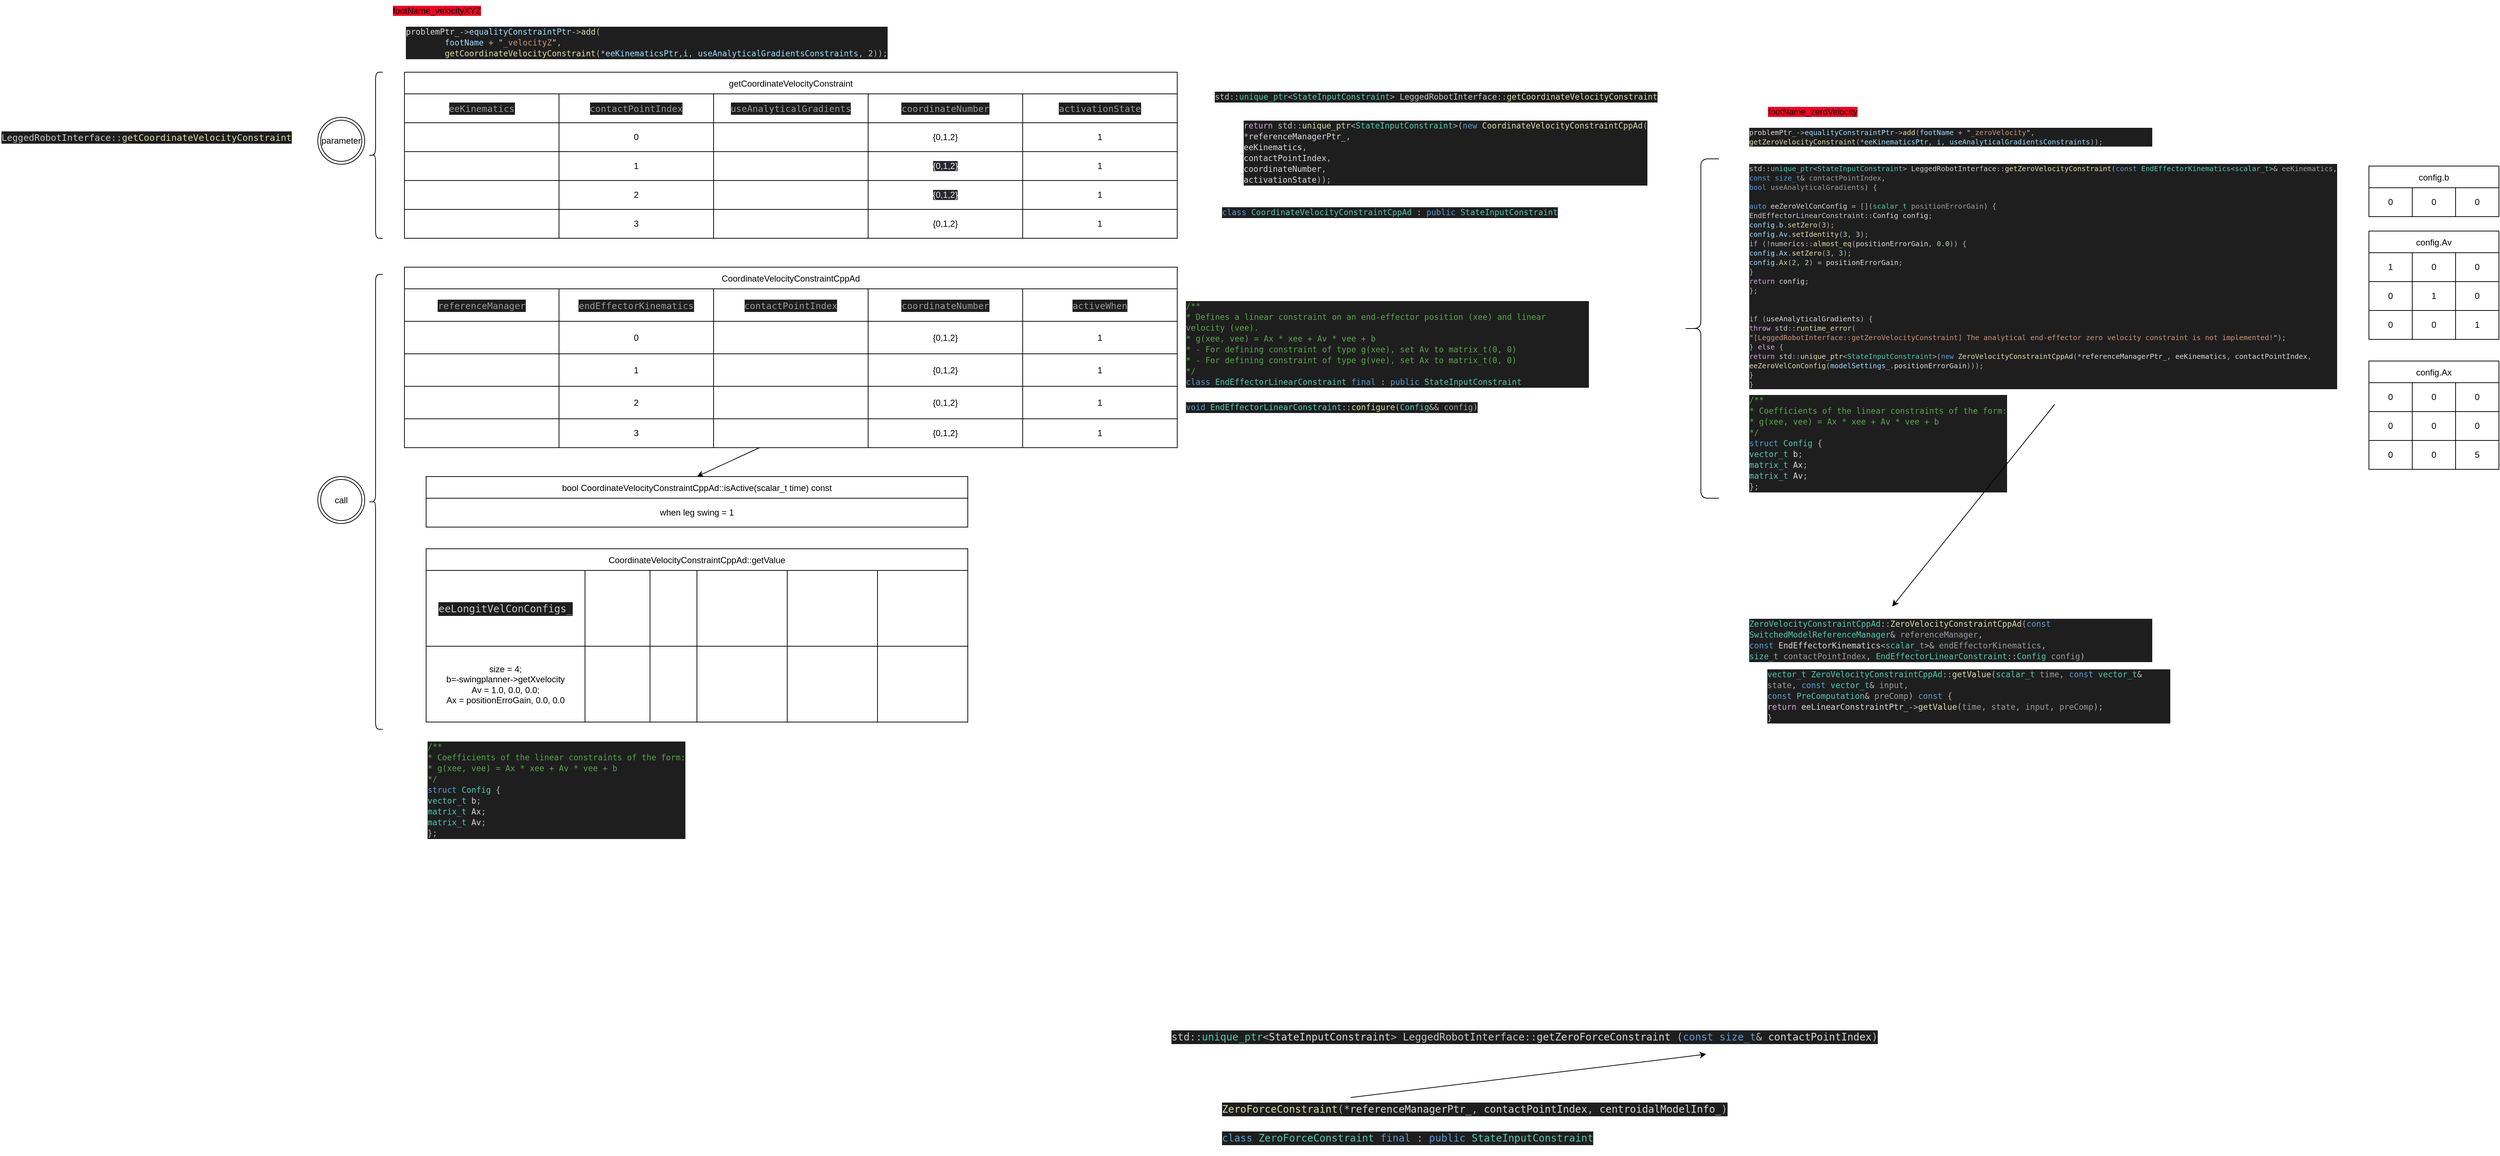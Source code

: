 <mxfile>
    <diagram id="eA22fk03KD1AYYp84RQ6" name="Page-1">
        <mxGraphModel dx="3158" dy="925" grid="1" gridSize="10" guides="1" tooltips="1" connect="1" arrows="1" fold="1" page="1" pageScale="1" pageWidth="850" pageHeight="1100" math="0" shadow="0">
            <root>
                <mxCell id="0"/>
                <mxCell id="1" parent="0"/>
                <mxCell id="2" value="&lt;div style=&quot;background-color: rgb(30, 30, 30); font-family: &amp;quot;Droid Sans Mono&amp;quot;, &amp;quot;monospace&amp;quot;, monospace; font-weight: normal; font-size: 11.2px; line-height: 15px;&quot;&gt;&lt;div style=&quot;color: rgb(218, 218, 218);&quot;&gt;&lt;span style=&quot;color: #dadada;&quot;&gt;        &lt;/span&gt;&lt;span style=&quot;color: #dadada;&quot;&gt;problemPtr_&lt;/span&gt;&lt;span style=&quot;color: #b4b4b4;&quot;&gt;-&amp;gt;&lt;/span&gt;&lt;span style=&quot;color: #9cdcfe;&quot;&gt;equalityConstraintPtr&lt;/span&gt;&lt;span style=&quot;color: #b4b4b4;&quot;&gt;-&amp;gt;&lt;/span&gt;&lt;span style=&quot;color: #dcdcaa;&quot;&gt;add&lt;/span&gt;&lt;span style=&quot;color: #b4b4b4;&quot;&gt;(&lt;/span&gt;&lt;/div&gt;&lt;div style=&quot;color: rgb(218, 218, 218);&quot;&gt;&lt;span style=&quot;color: #9cdcfe;&quot;&gt;&lt;span style=&quot;white-space: pre;&quot;&gt;&#9;&lt;/span&gt;footName&lt;/span&gt;&lt;span style=&quot;color: #dadada;&quot;&gt; &lt;/span&gt;&lt;span style=&quot;color: #b4b4b4;&quot;&gt;+&lt;/span&gt;&lt;span style=&quot;color: #dadada;&quot;&gt; &lt;/span&gt;&lt;span style=&quot;color: #e8c9bb;&quot;&gt;&quot;&lt;/span&gt;&lt;span style=&quot;color: #ce9178;&quot;&gt;_velocityZ&lt;/span&gt;&lt;span style=&quot;color: #e8c9bb;&quot;&gt;&quot;&lt;/span&gt;&lt;span style=&quot;color: #b4b4b4;&quot;&gt;,&lt;/span&gt;&lt;/div&gt;&lt;div style=&quot;&quot;&gt;&lt;span style=&quot;color: rgb(218, 218, 218);&quot;&gt;                                                &lt;/span&gt;&lt;span style=&quot;color: rgb(220, 220, 170);&quot;&gt;&lt;span style=&quot;white-space: pre;&quot;&gt;&#9;&lt;/span&gt;getCoordinateVelocityConstraint&lt;/span&gt;&lt;span style=&quot;color: rgb(180, 180, 180);&quot;&gt;(&lt;/span&gt;&lt;span style=&quot;color: rgb(180, 180, 180);&quot;&gt;*&lt;/span&gt;&lt;span style=&quot;color: rgb(156, 220, 254);&quot;&gt;eeKinematicsPtr&lt;/span&gt;&lt;span style=&quot;color: rgb(180, 180, 180);&quot;&gt;,&lt;/span&gt;&lt;span style=&quot;color: rgb(156, 220, 254);&quot;&gt;i&lt;/span&gt;&lt;span style=&quot;color: rgb(180, 180, 180);&quot;&gt;,&lt;/span&gt;&lt;font color=&quot;#dadada&quot;&gt;&amp;nbsp;&lt;/font&gt;&lt;span style=&quot;color: rgb(156, 220, 254);&quot;&gt;useAnalyticalGradientsConstraints&lt;/span&gt;&lt;span style=&quot;color: rgb(180, 180, 180);&quot;&gt;,&lt;/span&gt;&lt;span style=&quot;color: rgb(218, 218, 218);&quot;&gt; &lt;/span&gt;&lt;span style=&quot;color: rgb(181, 206, 168);&quot;&gt;2&lt;/span&gt;&lt;span style=&quot;color: rgb(180, 180, 180);&quot;&gt;));&lt;/span&gt;&lt;/div&gt;&lt;/div&gt;" style="text;whiteSpace=wrap;html=1;" parent="1" vertex="1">
                    <mxGeometry x="-610" y="100" width="680" height="70" as="geometry"/>
                </mxCell>
                <mxCell id="12" value="&lt;div style=&quot;background-color: rgb(30, 30, 30); font-family: &amp;quot;Droid Sans Mono&amp;quot;, &amp;quot;monospace&amp;quot;, monospace; font-weight: normal; font-size: 14px; line-height: 19px;&quot;&gt;&lt;div style=&quot;&quot;&gt;&lt;span style=&quot;color: rgb(200, 200, 200);&quot;&gt;std&lt;/span&gt;&lt;span style=&quot;color: rgb(180, 180, 180);&quot;&gt;::&lt;/span&gt;&lt;span style=&quot;color: rgb(78, 201, 176);&quot;&gt;unique_ptr&lt;/span&gt;&lt;span style=&quot;color: rgb(180, 180, 180);&quot;&gt;&amp;lt;&lt;/span&gt;&lt;span style=&quot;color: rgb(218, 218, 218);&quot;&gt;StateInputConstraint&lt;/span&gt;&lt;span style=&quot;color: rgb(180, 180, 180);&quot;&gt;&amp;gt;&lt;/span&gt;&lt;font color=&quot;#dadada&quot;&gt;&amp;nbsp;&lt;/font&gt;&lt;span style=&quot;color: rgb(200, 200, 200);&quot;&gt;LeggedRobotInterface&lt;/span&gt;&lt;span style=&quot;color: rgb(180, 180, 180);&quot;&gt;::&lt;/span&gt;&lt;span style=&quot;color: rgb(218, 218, 218);&quot;&gt;getZeroForceConstraint&amp;nbsp;&lt;/span&gt;&lt;span style=&quot;color: rgb(180, 180, 180);&quot;&gt;(&lt;/span&gt;&lt;span style=&quot;color: rgb(86, 156, 214);&quot;&gt;const&lt;/span&gt;&lt;span style=&quot;color: rgb(218, 218, 218);&quot;&gt; &lt;/span&gt;&lt;span style=&quot;color: rgb(86, 156, 214);&quot;&gt;size_t&lt;/span&gt;&lt;span style=&quot;color: rgb(180, 180, 180);&quot;&gt;&amp;amp;&lt;/span&gt;&lt;span style=&quot;color: rgb(218, 218, 218);&quot;&gt; contactPointIndex&lt;/span&gt;&lt;span style=&quot;color: rgb(180, 180, 180);&quot;&gt;)&lt;/span&gt;&lt;/div&gt;&lt;/div&gt;" style="text;whiteSpace=wrap;html=1;" parent="1" vertex="1">
                    <mxGeometry x="450" y="1490" width="990" height="40" as="geometry"/>
                </mxCell>
                <mxCell id="13" value="&lt;div style=&quot;color: rgb(218, 218, 218); background-color: rgb(30, 30, 30); font-family: &amp;quot;Droid Sans Mono&amp;quot;, &amp;quot;monospace&amp;quot;, monospace; font-weight: normal; font-size: 14px; line-height: 19px;&quot;&gt;&lt;div&gt;&lt;span style=&quot;color: #dcdcaa;&quot;&gt;ZeroForceConstraint&lt;/span&gt;&lt;span style=&quot;color: #b4b4b4;&quot;&gt;(*&lt;/span&gt;&lt;span style=&quot;color: #dadada;&quot;&gt;referenceManagerPtr_&lt;/span&gt;&lt;span style=&quot;color: #b4b4b4;&quot;&gt;,&lt;/span&gt;&lt;span style=&quot;color: #dadada;&quot;&gt; contactPointIndex&lt;/span&gt;&lt;span style=&quot;color: #b4b4b4;&quot;&gt;,&lt;/span&gt;&lt;span style=&quot;color: #dadada;&quot;&gt; centroidalModelInfo_&lt;/span&gt;&lt;span style=&quot;color: #b4b4b4;&quot;&gt;)&lt;/span&gt;&lt;/div&gt;&lt;/div&gt;" style="text;whiteSpace=wrap;html=1;" parent="1" vertex="1">
                    <mxGeometry x="520" y="1590" width="720" height="40" as="geometry"/>
                </mxCell>
                <mxCell id="14" value="" style="edgeStyle=none;orthogonalLoop=1;jettySize=auto;html=1;exitX=0.25;exitY=0;exitDx=0;exitDy=0;entryX=0.75;entryY=1;entryDx=0;entryDy=0;" parent="1" source="13" target="12" edge="1">
                    <mxGeometry width="100" relative="1" as="geometry">
                        <mxPoint x="960" y="1720" as="sourcePoint"/>
                        <mxPoint x="1060" y="1720" as="targetPoint"/>
                        <Array as="points"/>
                    </mxGeometry>
                </mxCell>
                <mxCell id="15" value="&lt;div style=&quot;color: rgb(218, 218, 218); background-color: rgb(30, 30, 30); font-family: &amp;quot;Droid Sans Mono&amp;quot;, &amp;quot;monospace&amp;quot;, monospace; font-weight: normal; font-size: 14px; line-height: 19px;&quot;&gt;&lt;div&gt;&lt;span style=&quot;color: #569cd6;&quot;&gt;class&lt;/span&gt;&lt;span style=&quot;color: #dadada;&quot;&gt; &lt;/span&gt;&lt;span style=&quot;color: #4ec9b0;&quot;&gt;ZeroForceConstraint&lt;/span&gt;&lt;span style=&quot;color: #dadada;&quot;&gt; &lt;/span&gt;&lt;span style=&quot;color: #569cd6;&quot;&gt;final&lt;/span&gt;&lt;span style=&quot;color: #dadada;&quot;&gt; &lt;/span&gt;&lt;span style=&quot;color: #b4b4b4;&quot;&gt;:&lt;/span&gt;&lt;span style=&quot;color: #dadada;&quot;&gt; &lt;/span&gt;&lt;span style=&quot;color: #569cd6;&quot;&gt;public&lt;/span&gt;&lt;span style=&quot;color: #dadada;&quot;&gt; &lt;/span&gt;&lt;span style=&quot;color: #4ec9b0;&quot;&gt;StateInputConstraint&lt;/span&gt;&lt;span style=&quot;color: #dadada;&quot;&gt; &lt;/span&gt;&lt;/div&gt;&lt;/div&gt;" style="text;whiteSpace=wrap;html=1;" parent="1" vertex="1">
                    <mxGeometry x="520" y="1630" width="520" height="40" as="geometry"/>
                </mxCell>
                <mxCell id="17" value="&lt;div style=&quot;color: rgb(218, 218, 218); background-color: rgb(30, 30, 30); font-family: &amp;quot;Droid Sans Mono&amp;quot;, &amp;quot;monospace&amp;quot;, monospace; font-weight: normal; font-size: 11.2px; line-height: 15px;&quot;&gt;&lt;div&gt;&lt;span style=&quot;color: #c8c8c8;&quot;&gt;std&lt;/span&gt;&lt;span style=&quot;color: #b4b4b4;&quot;&gt;::&lt;/span&gt;&lt;span style=&quot;color: #4ec9b0;&quot;&gt;unique_ptr&lt;/span&gt;&lt;span style=&quot;color: #b4b4b4;&quot;&gt;&amp;lt;&lt;/span&gt;&lt;span style=&quot;color: #4ec9b0;&quot;&gt;StateInputConstraint&lt;/span&gt;&lt;span style=&quot;color: #b4b4b4;&quot;&gt;&amp;gt;&lt;/span&gt;&lt;span style=&quot;color: #dadada;&quot;&gt; &lt;/span&gt;&lt;span style=&quot;color: #c8c8c8;&quot;&gt;LeggedRobotInterface&lt;/span&gt;&lt;span style=&quot;color: #b4b4b4;&quot;&gt;::&lt;/span&gt;&lt;span style=&quot;color: #dcdcaa;&quot;&gt;getCoordinateVelocityConstraint&lt;/span&gt;&lt;/div&gt;&lt;/div&gt;" style="text;whiteSpace=wrap;html=1;" parent="1" vertex="1">
                    <mxGeometry x="510" y="190" width="640" height="40" as="geometry"/>
                </mxCell>
                <mxCell id="19" value="&lt;div style=&quot;color: rgb(218, 218, 218); background-color: rgb(30, 30, 30); font-family: &amp;quot;Droid Sans Mono&amp;quot;, &amp;quot;monospace&amp;quot;, monospace; font-weight: normal; font-size: 11.2px; line-height: 15px;&quot;&gt;&lt;div&gt;&lt;span style=&quot;color: #dadada;&quot;&gt;    &lt;/span&gt;&lt;span style=&quot;color: #d8a0df;&quot;&gt;return&lt;/span&gt;&lt;span style=&quot;color: #dadada;&quot;&gt; &lt;/span&gt;&lt;span style=&quot;color: #c8c8c8;&quot;&gt;std&lt;/span&gt;&lt;span style=&quot;color: #b4b4b4;&quot;&gt;::&lt;/span&gt;&lt;span style=&quot;color: #dcdcaa;&quot;&gt;unique_ptr&lt;/span&gt;&lt;span style=&quot;color: #b4b4b4;&quot;&gt;&amp;lt;&lt;/span&gt;&lt;span style=&quot;color: #4ec9b0;&quot;&gt;StateInputConstraint&lt;/span&gt;&lt;span style=&quot;color: #b4b4b4;&quot;&gt;&amp;gt;(&lt;/span&gt;&lt;span style=&quot;color: #569cd6;&quot;&gt;new&lt;/span&gt;&lt;span style=&quot;color: #dadada;&quot;&gt; &lt;/span&gt;&lt;span style=&quot;color: #dcdcaa;&quot;&gt;CoordinateVelocityConstraintCppAd&lt;/span&gt;&lt;span style=&quot;color: #b4b4b4;&quot;&gt;(&lt;/span&gt;&lt;/div&gt;&lt;div&gt;&lt;span style=&quot;color: #b4b4b4;&quot;&gt;*&lt;/span&gt;&lt;span style=&quot;color: #dadada;&quot;&gt;referenceManagerPtr_&lt;/span&gt;&lt;span style=&quot;color: #b4b4b4;&quot;&gt;,&lt;/span&gt;&lt;span style=&quot;color: #dadada;&quot;&gt;&amp;nbsp;&lt;/span&gt;&lt;/div&gt;&lt;div&gt;&lt;span style=&quot;color: #dadada;&quot;&gt;eeKinematics&lt;/span&gt;&lt;span style=&quot;color: #b4b4b4;&quot;&gt;,&lt;/span&gt;&lt;span style=&quot;color: #dadada;&quot;&gt;&amp;nbsp;&lt;/span&gt;&lt;/div&gt;&lt;div&gt;&lt;span style=&quot;color: #dadada;&quot;&gt;contactPointIndex&lt;/span&gt;&lt;span style=&quot;color: #b4b4b4;&quot;&gt;,&lt;/span&gt;&lt;span style=&quot;color: #dadada;&quot;&gt;&amp;nbsp;&lt;/span&gt;&lt;/div&gt;&lt;div&gt;&lt;span style=&quot;color: #dadada;&quot;&gt;coordinateNumber&lt;/span&gt;&lt;span style=&quot;color: #b4b4b4;&quot;&gt;,&lt;/span&gt;&lt;span style=&quot;color: #dadada;&quot;&gt;&amp;nbsp;&lt;/span&gt;&lt;/div&gt;&lt;div&gt;&lt;span style=&quot;color: #dadada;&quot;&gt;activationState&lt;/span&gt;&lt;span style=&quot;color: #b4b4b4;&quot;&gt;));&lt;/span&gt;&lt;/div&gt;&lt;/div&gt;" style="text;whiteSpace=wrap;html=1;" parent="1" vertex="1">
                    <mxGeometry x="550" y="230" width="740" height="100" as="geometry"/>
                </mxCell>
                <mxCell id="20" value="&lt;div style=&quot;color: rgb(218, 218, 218); background-color: rgb(30, 30, 30); font-family: &amp;quot;Droid Sans Mono&amp;quot;, &amp;quot;monospace&amp;quot;, monospace; font-weight: normal; font-size: 11.2px; line-height: 15px;&quot;&gt;&lt;div&gt;&lt;span style=&quot;color: #569cd6;&quot;&gt;class&lt;/span&gt;&lt;span style=&quot;color: #dadada;&quot;&gt; &lt;/span&gt;&lt;span style=&quot;color: #4ec9b0;&quot;&gt;CoordinateVelocityConstraintCppAd&lt;/span&gt;&lt;span style=&quot;color: #dadada;&quot;&gt; &lt;/span&gt;&lt;span style=&quot;color: #b4b4b4;&quot;&gt;:&lt;/span&gt;&lt;span style=&quot;color: #dadada;&quot;&gt; &lt;/span&gt;&lt;span style=&quot;color: #569cd6;&quot;&gt;public&lt;/span&gt;&lt;span style=&quot;color: #dadada;&quot;&gt; &lt;/span&gt;&lt;span style=&quot;color: #4ec9b0;&quot;&gt;StateInputConstraint&lt;/span&gt;&lt;/div&gt;&lt;/div&gt;" style="text;whiteSpace=wrap;html=1;" parent="1" vertex="1">
                    <mxGeometry x="520" y="350" width="510" height="40" as="geometry"/>
                </mxCell>
                <mxCell id="21" value="&lt;div style=&quot;color: rgb(218, 218, 218); background-color: rgb(30, 30, 30); font-family: &amp;quot;Droid Sans Mono&amp;quot;, &amp;quot;monospace&amp;quot;, monospace; font-weight: normal; font-size: 11.2px; line-height: 15px;&quot;&gt;&lt;div&gt;&lt;span style=&quot;color: #57a64a;&quot;&gt;/**&lt;/span&gt;&lt;/div&gt;&lt;div&gt;&lt;span style=&quot;color: #57a64a;&quot;&gt; * Defines a linear constraint on an end-effector position (xee) and linear velocity (vee).&lt;/span&gt;&lt;/div&gt;&lt;div&gt;&lt;span style=&quot;color: #57a64a;&quot;&gt; * g(xee, vee) = Ax * xee + Av * vee + b&lt;/span&gt;&lt;/div&gt;&lt;div&gt;&lt;span style=&quot;color: #57a64a;&quot;&gt; * - For defining constraint of type g(xee), set Av to matrix_t(0, 0)&lt;/span&gt;&lt;/div&gt;&lt;div&gt;&lt;span style=&quot;color: #57a64a;&quot;&gt; * - For defining constraint of type g(vee), set Ax to matrix_t(0, 0)&lt;/span&gt;&lt;/div&gt;&lt;div&gt;&lt;span style=&quot;color: #57a64a;&quot;&gt; */&lt;/span&gt;&lt;/div&gt;&lt;div&gt;&lt;span style=&quot;color: #569cd6;&quot;&gt;class&lt;/span&gt;&lt;span style=&quot;color: #dadada;&quot;&gt; &lt;/span&gt;&lt;span style=&quot;color: #4ec9b0;&quot;&gt;EndEffectorLinearConstraint&lt;/span&gt;&lt;span style=&quot;color: #dadada;&quot;&gt; &lt;/span&gt;&lt;span style=&quot;color: #569cd6;&quot;&gt;final&lt;/span&gt;&lt;span style=&quot;color: #dadada;&quot;&gt; &lt;/span&gt;&lt;span style=&quot;color: #b4b4b4;&quot;&gt;:&lt;/span&gt;&lt;span style=&quot;color: #dadada;&quot;&gt; &lt;/span&gt;&lt;span style=&quot;color: #569cd6;&quot;&gt;public&lt;/span&gt;&lt;span style=&quot;color: #dadada;&quot;&gt; &lt;/span&gt;&lt;span style=&quot;color: #4ec9b0;&quot;&gt;StateInputConstraint&lt;/span&gt;&lt;/div&gt;&lt;/div&gt;" style="text;whiteSpace=wrap;html=1;" parent="1" vertex="1">
                    <mxGeometry x="470" y="480" width="560" height="140" as="geometry"/>
                </mxCell>
                <mxCell id="22" value="&lt;div style=&quot;color: rgb(218, 218, 218); background-color: rgb(30, 30, 30); font-family: &amp;quot;Droid Sans Mono&amp;quot;, &amp;quot;monospace&amp;quot;, monospace; font-weight: normal; font-size: 11.2px; line-height: 15px;&quot;&gt;&lt;div&gt;&lt;span style=&quot;color: #569cd6;&quot;&gt;void&lt;/span&gt;&lt;span style=&quot;color: #dadada;&quot;&gt; &lt;/span&gt;&lt;span style=&quot;color: #4ec9b0;&quot;&gt;EndEffectorLinearConstraint&lt;/span&gt;&lt;span style=&quot;color: #b4b4b4;&quot;&gt;::&lt;/span&gt;&lt;span style=&quot;color: #dcdcaa;&quot;&gt;configure&lt;/span&gt;&lt;span style=&quot;color: #b4b4b4;&quot;&gt;(&lt;/span&gt;&lt;span style=&quot;color: #4ec9b0;&quot;&gt;Config&lt;/span&gt;&lt;span style=&quot;color: #b4b4b4;&quot;&gt;&amp;amp;&amp;amp;&lt;/span&gt;&lt;span style=&quot;color: #dadada;&quot;&gt; &lt;/span&gt;&lt;span style=&quot;color: #9a9a9a;&quot;&gt;config&lt;/span&gt;&lt;span style=&quot;color: #b4b4b4;&quot;&gt;)&lt;/span&gt;&lt;/div&gt;&lt;/div&gt;" style="text;whiteSpace=wrap;html=1;" parent="1" vertex="1">
                    <mxGeometry x="470" y="620" width="440" height="40" as="geometry"/>
                </mxCell>
                <mxCell id="23" value="&lt;div style=&quot;color: rgb(218, 218, 218); background-color: rgb(30, 30, 30); font-family: &amp;quot;Droid Sans Mono&amp;quot;, &amp;quot;monospace&amp;quot;, monospace; font-weight: normal; font-size: 11.2px; line-height: 15px;&quot;&gt;&lt;div&gt;&lt;span style=&quot;color: #57a64a;&quot;&gt;  /**&lt;/span&gt;&lt;/div&gt;&lt;div&gt;&lt;span style=&quot;color: #57a64a;&quot;&gt;   * Coefficients of the linear constraints of the form:&lt;/span&gt;&lt;/div&gt;&lt;div&gt;&lt;span style=&quot;color: #57a64a;&quot;&gt;   * g(xee, vee) = Ax * xee + Av * vee + b&lt;/span&gt;&lt;/div&gt;&lt;div&gt;&lt;span style=&quot;color: #57a64a;&quot;&gt;   */&lt;/span&gt;&lt;/div&gt;&lt;div&gt;&lt;span style=&quot;color: #dadada;&quot;&gt;  &lt;/span&gt;&lt;span style=&quot;color: #569cd6;&quot;&gt;struct&lt;/span&gt;&lt;span style=&quot;color: #dadada;&quot;&gt; &lt;/span&gt;&lt;span style=&quot;color: #4ec9b0;&quot;&gt;Config&lt;/span&gt;&lt;span style=&quot;color: #dadada;&quot;&gt; &lt;/span&gt;&lt;span style=&quot;color: #b4b4b4;&quot;&gt;{&lt;/span&gt;&lt;/div&gt;&lt;div&gt;&lt;span style=&quot;color: #dadada;&quot;&gt;    &lt;/span&gt;&lt;span style=&quot;color: #4ec9b0;&quot;&gt;vector_t&lt;/span&gt;&lt;span style=&quot;color: #dadada;&quot;&gt; &lt;/span&gt;&lt;span style=&quot;color: #dadada;&quot;&gt;b&lt;/span&gt;&lt;span style=&quot;color: #b4b4b4;&quot;&gt;;&lt;/span&gt;&lt;/div&gt;&lt;div&gt;&lt;span style=&quot;color: #dadada;&quot;&gt;    &lt;/span&gt;&lt;span style=&quot;color: #4ec9b0;&quot;&gt;matrix_t&lt;/span&gt;&lt;span style=&quot;color: #dadada;&quot;&gt; &lt;/span&gt;&lt;span style=&quot;color: #dadada;&quot;&gt;Ax&lt;/span&gt;&lt;span style=&quot;color: #b4b4b4;&quot;&gt;;&lt;/span&gt;&lt;/div&gt;&lt;div&gt;&lt;span style=&quot;color: #dadada;&quot;&gt;    &lt;/span&gt;&lt;span style=&quot;color: #4ec9b0;&quot;&gt;matrix_t&lt;/span&gt;&lt;span style=&quot;color: #dadada;&quot;&gt; &lt;/span&gt;&lt;span style=&quot;color: #dadada;&quot;&gt;Av&lt;/span&gt;&lt;span style=&quot;color: #b4b4b4;&quot;&gt;;&lt;/span&gt;&lt;/div&gt;&lt;div&gt;&lt;span style=&quot;color: #dadada;&quot;&gt;  &lt;/span&gt;&lt;span style=&quot;color: #b4b4b4;&quot;&gt;};&lt;/span&gt;&lt;/div&gt;&lt;/div&gt;" style="text;whiteSpace=wrap;html=1;" parent="1" vertex="1">
                    <mxGeometry x="-580" y="1090" width="390" height="160" as="geometry"/>
                </mxCell>
                <mxCell id="24" value="&lt;div style=&quot;color: rgb(218, 218, 218); background-color: rgb(30, 30, 30); font-family: &amp;quot;Droid Sans Mono&amp;quot;, &amp;quot;monospace&amp;quot;, monospace; font-weight: normal; font-size: 9.8px; line-height: 13px;&quot;&gt;&lt;div&gt;&lt;span style=&quot;color: #dadada;&quot;&gt;        &lt;/span&gt;&lt;span style=&quot;color: #dadada;&quot;&gt;problemPtr_&lt;/span&gt;&lt;span style=&quot;color: #b4b4b4;&quot;&gt;-&amp;gt;&lt;/span&gt;&lt;span style=&quot;color: #9cdcfe;&quot;&gt;equalityConstraintPtr&lt;/span&gt;&lt;span style=&quot;color: #b4b4b4;&quot;&gt;-&amp;gt;&lt;/span&gt;&lt;span style=&quot;color: #dcdcaa;&quot;&gt;add&lt;/span&gt;&lt;span style=&quot;color: #b4b4b4;&quot;&gt;(&lt;/span&gt;&lt;span style=&quot;color: #9cdcfe;&quot;&gt;footName&lt;/span&gt;&lt;span style=&quot;color: #dadada;&quot;&gt; &lt;/span&gt;&lt;span style=&quot;color: #b4b4b4;&quot;&gt;+&lt;/span&gt;&lt;span style=&quot;color: #dadada;&quot;&gt; &lt;/span&gt;&lt;span style=&quot;color: #e8c9bb;&quot;&gt;&quot;&lt;/span&gt;&lt;span style=&quot;color: #ce9178;&quot;&gt;_zeroVelocity&lt;/span&gt;&lt;span style=&quot;color: #e8c9bb;&quot;&gt;&quot;&lt;/span&gt;&lt;span style=&quot;color: #b4b4b4;&quot;&gt;,&lt;/span&gt;&lt;span style=&quot;color: #dadada;&quot;&gt; &lt;/span&gt;&lt;span style=&quot;color: #dcdcaa;&quot;&gt;getZeroVelocityConstraint&lt;/span&gt;&lt;span style=&quot;color: #b4b4b4;&quot;&gt;(&lt;/span&gt;&lt;span style=&quot;color: #b4b4b4;&quot;&gt;*&lt;/span&gt;&lt;span style=&quot;color: #9cdcfe;&quot;&gt;eeKinematicsPtr&lt;/span&gt;&lt;span style=&quot;color: #b4b4b4;&quot;&gt;,&lt;/span&gt;&lt;span style=&quot;color: #dadada;&quot;&gt; &lt;/span&gt;&lt;span style=&quot;color: #9cdcfe;&quot;&gt;i&lt;/span&gt;&lt;span style=&quot;color: #b4b4b4;&quot;&gt;,&lt;/span&gt;&lt;span style=&quot;color: #dadada;&quot;&gt; &lt;/span&gt;&lt;span style=&quot;color: #9cdcfe;&quot;&gt;useAnalyticalGradientsConstraints&lt;/span&gt;&lt;span style=&quot;color: #b4b4b4;&quot;&gt;));&lt;/span&gt;&lt;/div&gt;&lt;/div&gt;" style="text;whiteSpace=wrap;html=1;" parent="1" vertex="1">
                    <mxGeometry x="1250" y="240" width="560" height="50" as="geometry"/>
                </mxCell>
                <mxCell id="25" value="&lt;div style=&quot;color: rgb(218, 218, 218); background-color: rgb(30, 30, 30); font-family: &amp;quot;Droid Sans Mono&amp;quot;, &amp;quot;monospace&amp;quot;, monospace; font-weight: normal; font-size: 9.8px; line-height: 13px;&quot;&gt;&lt;div&gt;&lt;span style=&quot;color: #c8c8c8;&quot;&gt;std&lt;/span&gt;&lt;span style=&quot;color: #b4b4b4;&quot;&gt;::&lt;/span&gt;&lt;span style=&quot;color: #4ec9b0;&quot;&gt;unique_ptr&lt;/span&gt;&lt;span style=&quot;color: #b4b4b4;&quot;&gt;&amp;lt;&lt;/span&gt;&lt;span style=&quot;color: #4ec9b0;&quot;&gt;StateInputConstraint&lt;/span&gt;&lt;span style=&quot;color: #b4b4b4;&quot;&gt;&amp;gt;&lt;/span&gt;&lt;span style=&quot;color: #dadada;&quot;&gt; &lt;/span&gt;&lt;span style=&quot;color: #c8c8c8;&quot;&gt;LeggedRobotInterface&lt;/span&gt;&lt;span style=&quot;color: #b4b4b4;&quot;&gt;::&lt;/span&gt;&lt;span style=&quot;color: #dcdcaa;&quot;&gt;getZeroVelocityConstraint&lt;/span&gt;&lt;span style=&quot;color: #b4b4b4;&quot;&gt;(&lt;/span&gt;&lt;span style=&quot;color: #569cd6;&quot;&gt;const&lt;/span&gt;&lt;span style=&quot;color: #dadada;&quot;&gt; &lt;/span&gt;&lt;span style=&quot;color: #4ec9b0;&quot;&gt;EndEffectorKinematics&lt;/span&gt;&lt;span style=&quot;color: #b4b4b4;&quot;&gt;&amp;lt;&lt;/span&gt;&lt;span style=&quot;color: #4ec9b0;&quot;&gt;scalar_t&lt;/span&gt;&lt;span style=&quot;color: #b4b4b4;&quot;&gt;&amp;gt;&amp;amp;&lt;/span&gt;&lt;span style=&quot;color: #dadada;&quot;&gt; &lt;/span&gt;&lt;span style=&quot;color: #9a9a9a;&quot;&gt;eeKinematics&lt;/span&gt;&lt;span style=&quot;color: #b4b4b4;&quot;&gt;,&lt;/span&gt;&lt;/div&gt;&lt;div&gt;&lt;span style=&quot;color: #dadada;&quot;&gt;                                                                                      &lt;/span&gt;&lt;span style=&quot;color: #569cd6;&quot;&gt;const&lt;/span&gt;&lt;span style=&quot;color: #dadada;&quot;&gt; &lt;/span&gt;&lt;span style=&quot;color: #569cd6;&quot;&gt;size_t&lt;/span&gt;&lt;span style=&quot;color: #b4b4b4;&quot;&gt;&amp;amp;&lt;/span&gt;&lt;span style=&quot;color: #dadada;&quot;&gt; &lt;/span&gt;&lt;span style=&quot;color: #9a9a9a;&quot;&gt;contactPointIndex&lt;/span&gt;&lt;span style=&quot;color: #b4b4b4;&quot;&gt;,&lt;/span&gt;&lt;/div&gt;&lt;div&gt;&lt;span style=&quot;color: #dadada;&quot;&gt;                                                                                      &lt;/span&gt;&lt;span style=&quot;color: #569cd6;&quot;&gt;bool&lt;/span&gt;&lt;span style=&quot;color: #dadada;&quot;&gt; &lt;/span&gt;&lt;span style=&quot;color: #9a9a9a;&quot;&gt;useAnalyticalGradients&lt;/span&gt;&lt;span style=&quot;color: #b4b4b4;&quot;&gt;)&lt;/span&gt;&lt;span style=&quot;color: #dadada;&quot;&gt; &lt;/span&gt;&lt;span style=&quot;color: #b4b4b4;&quot;&gt;{&lt;/span&gt;&lt;/div&gt;&lt;div&gt;&lt;span style=&quot;color: #b4b4b4;&quot;&gt;&lt;br&gt;&lt;/span&gt;&lt;/div&gt;&lt;div&gt;&lt;span style=&quot;color: #dadada;&quot;&gt;  &lt;/span&gt;&lt;span style=&quot;color: #569cd6;&quot;&gt;auto&lt;/span&gt;&lt;span style=&quot;color: #dadada;&quot;&gt; eeZeroVelConConfig &lt;/span&gt;&lt;span style=&quot;color: #b4b4b4;&quot;&gt;=&lt;/span&gt;&lt;span style=&quot;color: #dadada;&quot;&gt; &lt;/span&gt;&lt;span style=&quot;color: #b4b4b4;&quot;&gt;[](&lt;/span&gt;&lt;span style=&quot;color: #4ec9b0;&quot;&gt;scalar_t&lt;/span&gt;&lt;span style=&quot;color: #dadada;&quot;&gt; &lt;/span&gt;&lt;span style=&quot;color: #9a9a9a;&quot;&gt;positionErrorGain&lt;/span&gt;&lt;span style=&quot;color: #b4b4b4;&quot;&gt;)&lt;/span&gt;&lt;span style=&quot;color: #dadada;&quot;&gt; &lt;/span&gt;&lt;span style=&quot;color: #b4b4b4;&quot;&gt;{&lt;/span&gt;&lt;/div&gt;&lt;div&gt;&lt;span style=&quot;color: #dadada;&quot;&gt;    &lt;/span&gt;&lt;span style=&quot;color: #c8c8c8;&quot;&gt;EndEffectorLinearConstraint&lt;/span&gt;&lt;span style=&quot;color: #b4b4b4;&quot;&gt;::&lt;/span&gt;&lt;span style=&quot;color: #dadada;&quot;&gt;Config config&lt;/span&gt;&lt;span style=&quot;color: #b4b4b4;&quot;&gt;;&lt;/span&gt;&lt;/div&gt;&lt;div&gt;&lt;span style=&quot;color: #dadada;&quot;&gt;    &lt;/span&gt;&lt;span style=&quot;color: #9cdcfe;&quot;&gt;config&lt;/span&gt;&lt;span style=&quot;color: #b4b4b4;&quot;&gt;.&lt;/span&gt;&lt;span style=&quot;color: #9cdcfe;&quot;&gt;b&lt;/span&gt;&lt;span style=&quot;color: #b4b4b4;&quot;&gt;.&lt;/span&gt;&lt;span style=&quot;color: #dcdcaa;&quot;&gt;setZero&lt;/span&gt;&lt;span style=&quot;color: #b4b4b4;&quot;&gt;(&lt;/span&gt;&lt;span style=&quot;color: #b5cea8;&quot;&gt;3&lt;/span&gt;&lt;span style=&quot;color: #b4b4b4;&quot;&gt;);&lt;/span&gt;&lt;/div&gt;&lt;div&gt;&lt;span style=&quot;color: #dadada;&quot;&gt;    &lt;/span&gt;&lt;span style=&quot;color: #9cdcfe;&quot;&gt;config&lt;/span&gt;&lt;span style=&quot;color: #b4b4b4;&quot;&gt;.&lt;/span&gt;&lt;span style=&quot;color: #9cdcfe;&quot;&gt;Av&lt;/span&gt;&lt;span style=&quot;color: #b4b4b4;&quot;&gt;.&lt;/span&gt;&lt;span style=&quot;color: #dcdcaa;&quot;&gt;setIdentity&lt;/span&gt;&lt;span style=&quot;color: #b4b4b4;&quot;&gt;(&lt;/span&gt;&lt;span style=&quot;color: #b5cea8;&quot;&gt;3&lt;/span&gt;&lt;span style=&quot;color: #b4b4b4;&quot;&gt;,&lt;/span&gt;&lt;span style=&quot;color: #dadada;&quot;&gt; &lt;/span&gt;&lt;span style=&quot;color: #b5cea8;&quot;&gt;3&lt;/span&gt;&lt;span style=&quot;color: #b4b4b4;&quot;&gt;);&lt;/span&gt;&lt;/div&gt;&lt;div&gt;&lt;span style=&quot;color: #dadada;&quot;&gt;    &lt;/span&gt;&lt;span style=&quot;color: #d8a0df;&quot;&gt;if&lt;/span&gt;&lt;span style=&quot;color: #dadada;&quot;&gt; &lt;/span&gt;&lt;span style=&quot;color: #b4b4b4;&quot;&gt;(!&lt;/span&gt;&lt;span style=&quot;color: #c8c8c8;&quot;&gt;numerics&lt;/span&gt;&lt;span style=&quot;color: #b4b4b4;&quot;&gt;::&lt;/span&gt;&lt;span style=&quot;color: #dcdcaa;&quot;&gt;almost_eq&lt;/span&gt;&lt;span style=&quot;color: #b4b4b4;&quot;&gt;(&lt;/span&gt;&lt;span style=&quot;color: #dadada;&quot;&gt;positionErrorGain&lt;/span&gt;&lt;span style=&quot;color: #b4b4b4;&quot;&gt;,&lt;/span&gt;&lt;span style=&quot;color: #dadada;&quot;&gt; &lt;/span&gt;&lt;span style=&quot;color: #b5cea8;&quot;&gt;0.0&lt;/span&gt;&lt;span style=&quot;color: #b4b4b4;&quot;&gt;))&lt;/span&gt;&lt;span style=&quot;color: #dadada;&quot;&gt; &lt;/span&gt;&lt;span style=&quot;color: #b4b4b4;&quot;&gt;{&lt;/span&gt;&lt;/div&gt;&lt;div&gt;&lt;span style=&quot;color: #dadada;&quot;&gt;      &lt;/span&gt;&lt;span style=&quot;color: #9cdcfe;&quot;&gt;config&lt;/span&gt;&lt;span style=&quot;color: #b4b4b4;&quot;&gt;.&lt;/span&gt;&lt;span style=&quot;color: #9cdcfe;&quot;&gt;Ax&lt;/span&gt;&lt;span style=&quot;color: #b4b4b4;&quot;&gt;.&lt;/span&gt;&lt;span style=&quot;color: #dcdcaa;&quot;&gt;setZero&lt;/span&gt;&lt;span style=&quot;color: #b4b4b4;&quot;&gt;(&lt;/span&gt;&lt;span style=&quot;color: #b5cea8;&quot;&gt;3&lt;/span&gt;&lt;span style=&quot;color: #b4b4b4;&quot;&gt;,&lt;/span&gt;&lt;span style=&quot;color: #dadada;&quot;&gt; &lt;/span&gt;&lt;span style=&quot;color: #b5cea8;&quot;&gt;3&lt;/span&gt;&lt;span style=&quot;color: #b4b4b4;&quot;&gt;);&lt;/span&gt;&lt;/div&gt;&lt;div&gt;&lt;span style=&quot;color: #dadada;&quot;&gt;      &lt;/span&gt;&lt;span style=&quot;color: #9cdcfe;&quot;&gt;config&lt;/span&gt;&lt;span style=&quot;color: #b4b4b4;&quot;&gt;.&lt;/span&gt;&lt;span style=&quot;color: #dcdcaa;&quot;&gt;Ax&lt;/span&gt;&lt;span style=&quot;color: #b4b4b4;&quot;&gt;(&lt;/span&gt;&lt;span style=&quot;color: #b5cea8;&quot;&gt;2&lt;/span&gt;&lt;span style=&quot;color: #b4b4b4;&quot;&gt;,&lt;/span&gt;&lt;span style=&quot;color: #dadada;&quot;&gt; &lt;/span&gt;&lt;span style=&quot;color: #b5cea8;&quot;&gt;2&lt;/span&gt;&lt;span style=&quot;color: #b4b4b4;&quot;&gt;)&lt;/span&gt;&lt;span style=&quot;color: #dadada;&quot;&gt; &lt;/span&gt;&lt;span style=&quot;color: #b4b4b4;&quot;&gt;=&lt;/span&gt;&lt;span style=&quot;color: #dadada;&quot;&gt; positionErrorGain&lt;/span&gt;&lt;span style=&quot;color: #b4b4b4;&quot;&gt;;&lt;/span&gt;&lt;/div&gt;&lt;div&gt;&lt;span style=&quot;color: #dadada;&quot;&gt;    &lt;/span&gt;&lt;span style=&quot;color: #b4b4b4;&quot;&gt;}&lt;/span&gt;&lt;/div&gt;&lt;div&gt;&lt;span style=&quot;color: #dadada;&quot;&gt;    &lt;/span&gt;&lt;span style=&quot;color: #d8a0df;&quot;&gt;return&lt;/span&gt;&lt;span style=&quot;color: #dadada;&quot;&gt; config&lt;/span&gt;&lt;span style=&quot;color: #b4b4b4;&quot;&gt;;&lt;/span&gt;&lt;/div&gt;&lt;div&gt;&lt;span style=&quot;color: #dadada;&quot;&gt;  &lt;/span&gt;&lt;span style=&quot;color: #b4b4b4;&quot;&gt;};&lt;/span&gt;&lt;/div&gt;&lt;div&gt;&lt;br&gt;&lt;/div&gt;&lt;div&gt;&lt;br&gt;&lt;/div&gt;&lt;div&gt;&lt;span style=&quot;color: #dadada;&quot;&gt;  &lt;/span&gt;&lt;span style=&quot;color: #d8a0df;&quot;&gt;if&lt;/span&gt;&lt;span style=&quot;color: #dadada;&quot;&gt; &lt;/span&gt;&lt;span style=&quot;color: #b4b4b4;&quot;&gt;(&lt;/span&gt;&lt;span style=&quot;color: #dadada;&quot;&gt;useAnalyticalGradients&lt;/span&gt;&lt;span style=&quot;color: #b4b4b4;&quot;&gt;)&lt;/span&gt;&lt;span style=&quot;color: #dadada;&quot;&gt; &lt;/span&gt;&lt;span style=&quot;color: #b4b4b4;&quot;&gt;{&lt;/span&gt;&lt;/div&gt;&lt;div&gt;&lt;span style=&quot;color: #dadada;&quot;&gt;    &lt;/span&gt;&lt;span style=&quot;color: #d8a0df;&quot;&gt;throw&lt;/span&gt;&lt;span style=&quot;color: #dadada;&quot;&gt; &lt;/span&gt;&lt;span style=&quot;color: #c8c8c8;&quot;&gt;std&lt;/span&gt;&lt;span style=&quot;color: #b4b4b4;&quot;&gt;::&lt;/span&gt;&lt;span style=&quot;color: #dcdcaa;&quot;&gt;runtime_error&lt;/span&gt;&lt;span style=&quot;color: #b4b4b4;&quot;&gt;(&lt;/span&gt;&lt;/div&gt;&lt;div&gt;&lt;span style=&quot;color: #dadada;&quot;&gt;        &lt;/span&gt;&lt;span style=&quot;color: #e8c9bb;&quot;&gt;&quot;&lt;/span&gt;&lt;span style=&quot;color: #ce9178;&quot;&gt;[LeggedRobotInterface::getZeroVelocityConstraint] The analytical end-effector zero velocity constraint is not implemented!&lt;/span&gt;&lt;span style=&quot;color: #e8c9bb;&quot;&gt;&quot;&lt;/span&gt;&lt;span style=&quot;color: #b4b4b4;&quot;&gt;);&lt;/span&gt;&lt;/div&gt;&lt;div&gt;&lt;span style=&quot;color: #dadada;&quot;&gt;  &lt;/span&gt;&lt;span style=&quot;color: #b4b4b4;&quot;&gt;}&lt;/span&gt;&lt;span style=&quot;color: #dadada;&quot;&gt; &lt;/span&gt;&lt;span style=&quot;color: #d8a0df;&quot;&gt;else&lt;/span&gt;&lt;span style=&quot;color: #dadada;&quot;&gt; &lt;/span&gt;&lt;span style=&quot;color: #b4b4b4;&quot;&gt;{&lt;/span&gt;&lt;/div&gt;&lt;div&gt;&lt;span style=&quot;color: #dadada;&quot;&gt;    &lt;/span&gt;&lt;span style=&quot;color: #d8a0df;&quot;&gt;return&lt;/span&gt;&lt;span style=&quot;color: #dadada;&quot;&gt; &lt;/span&gt;&lt;span style=&quot;color: #c8c8c8;&quot;&gt;std&lt;/span&gt;&lt;span style=&quot;color: #b4b4b4;&quot;&gt;::&lt;/span&gt;&lt;span style=&quot;color: #dcdcaa;&quot;&gt;unique_ptr&lt;/span&gt;&lt;span style=&quot;color: #b4b4b4;&quot;&gt;&amp;lt;&lt;/span&gt;&lt;span style=&quot;color: #4ec9b0;&quot;&gt;StateInputConstraint&lt;/span&gt;&lt;span style=&quot;color: #b4b4b4;&quot;&gt;&amp;gt;(&lt;/span&gt;&lt;span style=&quot;color: #569cd6;&quot;&gt;new&lt;/span&gt;&lt;span style=&quot;color: #dadada;&quot;&gt; &lt;/span&gt;&lt;span style=&quot;color: #dcdcaa;&quot;&gt;ZeroVelocityConstraintCppAd&lt;/span&gt;&lt;span style=&quot;color: #b4b4b4;&quot;&gt;(*&lt;/span&gt;&lt;span style=&quot;color: #dadada;&quot;&gt;referenceManagerPtr_&lt;/span&gt;&lt;span style=&quot;color: #b4b4b4;&quot;&gt;,&lt;/span&gt;&lt;span style=&quot;color: #dadada;&quot;&gt; eeKinematics&lt;/span&gt;&lt;span style=&quot;color: #b4b4b4;&quot;&gt;,&lt;/span&gt;&lt;span style=&quot;color: #dadada;&quot;&gt; contactPointIndex&lt;/span&gt;&lt;span style=&quot;color: #b4b4b4;&quot;&gt;,&lt;/span&gt;&lt;/div&gt;&lt;div&gt;&lt;span style=&quot;color: #dadada;&quot;&gt;                                                                                 &lt;/span&gt;&lt;span style=&quot;color: #dcdcaa;&quot;&gt;eeZeroVelConConfig&lt;/span&gt;&lt;span style=&quot;color: #b4b4b4;&quot;&gt;(&lt;/span&gt;&lt;span style=&quot;color: #9cdcfe;&quot;&gt;modelSettings_&lt;/span&gt;&lt;span style=&quot;color: #b4b4b4;&quot;&gt;.&lt;/span&gt;&lt;span style=&quot;color: #dadada;&quot;&gt;positionErrorGain&lt;/span&gt;&lt;span style=&quot;color: #b4b4b4;&quot;&gt;)));&lt;/span&gt;&lt;/div&gt;&lt;div&gt;&lt;span style=&quot;color: #dadada;&quot;&gt;  &lt;/span&gt;&lt;span style=&quot;color: #b4b4b4;&quot;&gt;}&lt;/span&gt;&lt;/div&gt;&lt;div&gt;&lt;span style=&quot;color: #b4b4b4;&quot;&gt;}&lt;/span&gt;&lt;/div&gt;&lt;/div&gt;" style="text;whiteSpace=wrap;html=1;" parent="1" vertex="1">
                    <mxGeometry x="1250" y="290" width="850" height="340" as="geometry"/>
                </mxCell>
                <mxCell id="26" value="&lt;div style=&quot;color: rgb(218, 218, 218); background-color: rgb(30, 30, 30); font-family: &amp;quot;Droid Sans Mono&amp;quot;, &amp;quot;monospace&amp;quot;, monospace; font-weight: normal; font-size: 11.2px; line-height: 15px;&quot;&gt;&lt;div&gt;&lt;span style=&quot;color: #57a64a;&quot;&gt;  /**&lt;/span&gt;&lt;/div&gt;&lt;div&gt;&lt;span style=&quot;color: #57a64a;&quot;&gt;   * Coefficients of the linear constraints of the form:&lt;/span&gt;&lt;/div&gt;&lt;div&gt;&lt;span style=&quot;color: #57a64a;&quot;&gt;   * g(xee, vee) = Ax * xee + Av * vee + b&lt;/span&gt;&lt;/div&gt;&lt;div&gt;&lt;span style=&quot;color: #57a64a;&quot;&gt;   */&lt;/span&gt;&lt;/div&gt;&lt;div&gt;&lt;span style=&quot;color: #dadada;&quot;&gt;  &lt;/span&gt;&lt;span style=&quot;color: #569cd6;&quot;&gt;struct&lt;/span&gt;&lt;span style=&quot;color: #dadada;&quot;&gt; &lt;/span&gt;&lt;span style=&quot;color: #4ec9b0;&quot;&gt;Config&lt;/span&gt;&lt;span style=&quot;color: #dadada;&quot;&gt; &lt;/span&gt;&lt;span style=&quot;color: #b4b4b4;&quot;&gt;{&lt;/span&gt;&lt;/div&gt;&lt;div&gt;&lt;span style=&quot;color: #dadada;&quot;&gt;    &lt;/span&gt;&lt;span style=&quot;color: #4ec9b0;&quot;&gt;vector_t&lt;/span&gt;&lt;span style=&quot;color: #dadada;&quot;&gt; &lt;/span&gt;&lt;span style=&quot;color: #dadada;&quot;&gt;b&lt;/span&gt;&lt;span style=&quot;color: #b4b4b4;&quot;&gt;;&lt;/span&gt;&lt;/div&gt;&lt;div&gt;&lt;span style=&quot;color: #dadada;&quot;&gt;    &lt;/span&gt;&lt;span style=&quot;color: #4ec9b0;&quot;&gt;matrix_t&lt;/span&gt;&lt;span style=&quot;color: #dadada;&quot;&gt; &lt;/span&gt;&lt;span style=&quot;color: #dadada;&quot;&gt;Ax&lt;/span&gt;&lt;span style=&quot;color: #b4b4b4;&quot;&gt;;&lt;/span&gt;&lt;/div&gt;&lt;div&gt;&lt;span style=&quot;color: #dadada;&quot;&gt;    &lt;/span&gt;&lt;span style=&quot;color: #4ec9b0;&quot;&gt;matrix_t&lt;/span&gt;&lt;span style=&quot;color: #dadada;&quot;&gt; &lt;/span&gt;&lt;span style=&quot;color: #dadada;&quot;&gt;Av&lt;/span&gt;&lt;span style=&quot;color: #b4b4b4;&quot;&gt;;&lt;/span&gt;&lt;/div&gt;&lt;div&gt;&lt;span style=&quot;color: #dadada;&quot;&gt;  &lt;/span&gt;&lt;span style=&quot;color: #b4b4b4;&quot;&gt;};&lt;/span&gt;&lt;/div&gt;&lt;/div&gt;" style="text;whiteSpace=wrap;html=1;" parent="1" vertex="1">
                    <mxGeometry x="1250" y="610" width="390" height="160" as="geometry"/>
                </mxCell>
                <mxCell id="28" value="config.b" style="shape=table;startSize=30;container=1;collapsible=0;childLayout=tableLayout;" parent="1" vertex="1">
                    <mxGeometry x="2110" y="300" width="180" height="70" as="geometry"/>
                </mxCell>
                <mxCell id="29" value="" style="shape=tableRow;horizontal=0;startSize=0;swimlaneHead=0;swimlaneBody=0;top=0;left=0;bottom=0;right=0;collapsible=0;dropTarget=0;fillColor=none;points=[[0,0.5],[1,0.5]];portConstraint=eastwest;" parent="28" vertex="1">
                    <mxGeometry y="30" width="180" height="40" as="geometry"/>
                </mxCell>
                <mxCell id="30" value="0" style="shape=partialRectangle;html=1;whiteSpace=wrap;connectable=0;overflow=hidden;fillColor=none;top=0;left=0;bottom=0;right=0;pointerEvents=1;" parent="29" vertex="1">
                    <mxGeometry width="60" height="40" as="geometry">
                        <mxRectangle width="60" height="40" as="alternateBounds"/>
                    </mxGeometry>
                </mxCell>
                <mxCell id="31" value="0" style="shape=partialRectangle;html=1;whiteSpace=wrap;connectable=0;overflow=hidden;fillColor=none;top=0;left=0;bottom=0;right=0;pointerEvents=1;" parent="29" vertex="1">
                    <mxGeometry x="60" width="60" height="40" as="geometry">
                        <mxRectangle width="60" height="40" as="alternateBounds"/>
                    </mxGeometry>
                </mxCell>
                <mxCell id="32" value="0" style="shape=partialRectangle;html=1;whiteSpace=wrap;connectable=0;overflow=hidden;fillColor=none;top=0;left=0;bottom=0;right=0;pointerEvents=1;" parent="29" vertex="1">
                    <mxGeometry x="120" width="60" height="40" as="geometry">
                        <mxRectangle width="60" height="40" as="alternateBounds"/>
                    </mxGeometry>
                </mxCell>
                <mxCell id="33" value="config.Av" style="shape=table;startSize=30;container=1;collapsible=0;childLayout=tableLayout;" parent="1" vertex="1">
                    <mxGeometry x="2110" y="390" width="180" height="150" as="geometry"/>
                </mxCell>
                <mxCell id="34" value="" style="shape=tableRow;horizontal=0;startSize=0;swimlaneHead=0;swimlaneBody=0;top=0;left=0;bottom=0;right=0;collapsible=0;dropTarget=0;fillColor=none;points=[[0,0.5],[1,0.5]];portConstraint=eastwest;" parent="33" vertex="1">
                    <mxGeometry y="30" width="180" height="40" as="geometry"/>
                </mxCell>
                <mxCell id="35" value="1" style="shape=partialRectangle;html=1;whiteSpace=wrap;connectable=0;overflow=hidden;fillColor=none;top=0;left=0;bottom=0;right=0;pointerEvents=1;" parent="34" vertex="1">
                    <mxGeometry width="60" height="40" as="geometry">
                        <mxRectangle width="60" height="40" as="alternateBounds"/>
                    </mxGeometry>
                </mxCell>
                <mxCell id="36" value="0" style="shape=partialRectangle;html=1;whiteSpace=wrap;connectable=0;overflow=hidden;fillColor=none;top=0;left=0;bottom=0;right=0;pointerEvents=1;" parent="34" vertex="1">
                    <mxGeometry x="60" width="60" height="40" as="geometry">
                        <mxRectangle width="60" height="40" as="alternateBounds"/>
                    </mxGeometry>
                </mxCell>
                <mxCell id="37" value="0" style="shape=partialRectangle;html=1;whiteSpace=wrap;connectable=0;overflow=hidden;fillColor=none;top=0;left=0;bottom=0;right=0;pointerEvents=1;" parent="34" vertex="1">
                    <mxGeometry x="120" width="60" height="40" as="geometry">
                        <mxRectangle width="60" height="40" as="alternateBounds"/>
                    </mxGeometry>
                </mxCell>
                <mxCell id="38" style="shape=tableRow;horizontal=0;startSize=0;swimlaneHead=0;swimlaneBody=0;top=0;left=0;bottom=0;right=0;collapsible=0;dropTarget=0;fillColor=none;points=[[0,0.5],[1,0.5]];portConstraint=eastwest;" parent="33" vertex="1">
                    <mxGeometry y="70" width="180" height="40" as="geometry"/>
                </mxCell>
                <mxCell id="39" value="0" style="shape=partialRectangle;html=1;whiteSpace=wrap;connectable=0;overflow=hidden;fillColor=none;top=0;left=0;bottom=0;right=0;pointerEvents=1;" parent="38" vertex="1">
                    <mxGeometry width="60" height="40" as="geometry">
                        <mxRectangle width="60" height="40" as="alternateBounds"/>
                    </mxGeometry>
                </mxCell>
                <mxCell id="40" value="1" style="shape=partialRectangle;html=1;whiteSpace=wrap;connectable=0;overflow=hidden;fillColor=none;top=0;left=0;bottom=0;right=0;pointerEvents=1;" parent="38" vertex="1">
                    <mxGeometry x="60" width="60" height="40" as="geometry">
                        <mxRectangle width="60" height="40" as="alternateBounds"/>
                    </mxGeometry>
                </mxCell>
                <mxCell id="41" value="0" style="shape=partialRectangle;html=1;whiteSpace=wrap;connectable=0;overflow=hidden;fillColor=none;top=0;left=0;bottom=0;right=0;pointerEvents=1;" parent="38" vertex="1">
                    <mxGeometry x="120" width="60" height="40" as="geometry">
                        <mxRectangle width="60" height="40" as="alternateBounds"/>
                    </mxGeometry>
                </mxCell>
                <mxCell id="42" style="shape=tableRow;horizontal=0;startSize=0;swimlaneHead=0;swimlaneBody=0;top=0;left=0;bottom=0;right=0;collapsible=0;dropTarget=0;fillColor=none;points=[[0,0.5],[1,0.5]];portConstraint=eastwest;" parent="33" vertex="1">
                    <mxGeometry y="110" width="180" height="40" as="geometry"/>
                </mxCell>
                <mxCell id="43" value="0" style="shape=partialRectangle;html=1;whiteSpace=wrap;connectable=0;overflow=hidden;fillColor=none;top=0;left=0;bottom=0;right=0;pointerEvents=1;" parent="42" vertex="1">
                    <mxGeometry width="60" height="40" as="geometry">
                        <mxRectangle width="60" height="40" as="alternateBounds"/>
                    </mxGeometry>
                </mxCell>
                <mxCell id="44" value="0" style="shape=partialRectangle;html=1;whiteSpace=wrap;connectable=0;overflow=hidden;fillColor=none;top=0;left=0;bottom=0;right=0;pointerEvents=1;" parent="42" vertex="1">
                    <mxGeometry x="60" width="60" height="40" as="geometry">
                        <mxRectangle width="60" height="40" as="alternateBounds"/>
                    </mxGeometry>
                </mxCell>
                <mxCell id="45" value="1" style="shape=partialRectangle;html=1;whiteSpace=wrap;connectable=0;overflow=hidden;fillColor=none;top=0;left=0;bottom=0;right=0;pointerEvents=1;" parent="42" vertex="1">
                    <mxGeometry x="120" width="60" height="40" as="geometry">
                        <mxRectangle width="60" height="40" as="alternateBounds"/>
                    </mxGeometry>
                </mxCell>
                <mxCell id="46" value="config.Ax" style="shape=table;startSize=30;container=1;collapsible=0;childLayout=tableLayout;" parent="1" vertex="1">
                    <mxGeometry x="2110" y="570" width="180" height="150" as="geometry"/>
                </mxCell>
                <mxCell id="47" value="" style="shape=tableRow;horizontal=0;startSize=0;swimlaneHead=0;swimlaneBody=0;top=0;left=0;bottom=0;right=0;collapsible=0;dropTarget=0;fillColor=none;points=[[0,0.5],[1,0.5]];portConstraint=eastwest;" parent="46" vertex="1">
                    <mxGeometry y="30" width="180" height="40" as="geometry"/>
                </mxCell>
                <mxCell id="48" value="0" style="shape=partialRectangle;html=1;whiteSpace=wrap;connectable=0;overflow=hidden;fillColor=none;top=0;left=0;bottom=0;right=0;pointerEvents=1;" parent="47" vertex="1">
                    <mxGeometry width="60" height="40" as="geometry">
                        <mxRectangle width="60" height="40" as="alternateBounds"/>
                    </mxGeometry>
                </mxCell>
                <mxCell id="49" value="0" style="shape=partialRectangle;html=1;whiteSpace=wrap;connectable=0;overflow=hidden;fillColor=none;top=0;left=0;bottom=0;right=0;pointerEvents=1;" parent="47" vertex="1">
                    <mxGeometry x="60" width="60" height="40" as="geometry">
                        <mxRectangle width="60" height="40" as="alternateBounds"/>
                    </mxGeometry>
                </mxCell>
                <mxCell id="50" value="0" style="shape=partialRectangle;html=1;whiteSpace=wrap;connectable=0;overflow=hidden;fillColor=none;top=0;left=0;bottom=0;right=0;pointerEvents=1;" parent="47" vertex="1">
                    <mxGeometry x="120" width="60" height="40" as="geometry">
                        <mxRectangle width="60" height="40" as="alternateBounds"/>
                    </mxGeometry>
                </mxCell>
                <mxCell id="51" style="shape=tableRow;horizontal=0;startSize=0;swimlaneHead=0;swimlaneBody=0;top=0;left=0;bottom=0;right=0;collapsible=0;dropTarget=0;fillColor=none;points=[[0,0.5],[1,0.5]];portConstraint=eastwest;" parent="46" vertex="1">
                    <mxGeometry y="70" width="180" height="40" as="geometry"/>
                </mxCell>
                <mxCell id="52" value="0" style="shape=partialRectangle;html=1;whiteSpace=wrap;connectable=0;overflow=hidden;fillColor=none;top=0;left=0;bottom=0;right=0;pointerEvents=1;" parent="51" vertex="1">
                    <mxGeometry width="60" height="40" as="geometry">
                        <mxRectangle width="60" height="40" as="alternateBounds"/>
                    </mxGeometry>
                </mxCell>
                <mxCell id="53" value="0" style="shape=partialRectangle;html=1;whiteSpace=wrap;connectable=0;overflow=hidden;fillColor=none;top=0;left=0;bottom=0;right=0;pointerEvents=1;" parent="51" vertex="1">
                    <mxGeometry x="60" width="60" height="40" as="geometry">
                        <mxRectangle width="60" height="40" as="alternateBounds"/>
                    </mxGeometry>
                </mxCell>
                <mxCell id="54" value="0" style="shape=partialRectangle;html=1;whiteSpace=wrap;connectable=0;overflow=hidden;fillColor=none;top=0;left=0;bottom=0;right=0;pointerEvents=1;" parent="51" vertex="1">
                    <mxGeometry x="120" width="60" height="40" as="geometry">
                        <mxRectangle width="60" height="40" as="alternateBounds"/>
                    </mxGeometry>
                </mxCell>
                <mxCell id="55" style="shape=tableRow;horizontal=0;startSize=0;swimlaneHead=0;swimlaneBody=0;top=0;left=0;bottom=0;right=0;collapsible=0;dropTarget=0;fillColor=none;points=[[0,0.5],[1,0.5]];portConstraint=eastwest;" parent="46" vertex="1">
                    <mxGeometry y="110" width="180" height="40" as="geometry"/>
                </mxCell>
                <mxCell id="56" value="0" style="shape=partialRectangle;html=1;whiteSpace=wrap;connectable=0;overflow=hidden;fillColor=none;top=0;left=0;bottom=0;right=0;pointerEvents=1;" parent="55" vertex="1">
                    <mxGeometry width="60" height="40" as="geometry">
                        <mxRectangle width="60" height="40" as="alternateBounds"/>
                    </mxGeometry>
                </mxCell>
                <mxCell id="57" value="0" style="shape=partialRectangle;html=1;whiteSpace=wrap;connectable=0;overflow=hidden;fillColor=none;top=0;left=0;bottom=0;right=0;pointerEvents=1;" parent="55" vertex="1">
                    <mxGeometry x="60" width="60" height="40" as="geometry">
                        <mxRectangle width="60" height="40" as="alternateBounds"/>
                    </mxGeometry>
                </mxCell>
                <mxCell id="58" value="5" style="shape=partialRectangle;html=1;whiteSpace=wrap;connectable=0;overflow=hidden;fillColor=none;top=0;left=0;bottom=0;right=0;pointerEvents=1;" parent="55" vertex="1">
                    <mxGeometry x="120" width="60" height="40" as="geometry">
                        <mxRectangle width="60" height="40" as="alternateBounds"/>
                    </mxGeometry>
                </mxCell>
                <mxCell id="59" value="" style="shape=curlyBracket;whiteSpace=wrap;html=1;rounded=1;labelPosition=left;verticalLabelPosition=middle;align=right;verticalAlign=middle;" parent="1" vertex="1">
                    <mxGeometry x="1160" y="290" width="50" height="470" as="geometry"/>
                </mxCell>
                <mxCell id="60" value="" style="endArrow=classic;html=1;exitX=0.5;exitY=1;exitDx=0;exitDy=0;" parent="1" source="25" edge="1">
                    <mxGeometry width="50" height="50" relative="1" as="geometry">
                        <mxPoint x="1600" y="770" as="sourcePoint"/>
                        <mxPoint x="1450" y="910" as="targetPoint"/>
                    </mxGeometry>
                </mxCell>
                <mxCell id="61" value="&lt;div style=&quot;color: rgb(218, 218, 218); background-color: rgb(30, 30, 30); font-family: &amp;quot;Droid Sans Mono&amp;quot;, &amp;quot;monospace&amp;quot;, monospace; font-weight: normal; font-size: 11.2px; line-height: 15px;&quot;&gt;&lt;div&gt;&lt;span style=&quot;color: #4ec9b0;&quot;&gt;ZeroVelocityConstraintCppAd&lt;/span&gt;&lt;span style=&quot;color: #b4b4b4;&quot;&gt;::&lt;/span&gt;&lt;span style=&quot;color: #dcdcaa;&quot;&gt;ZeroVelocityConstraintCppAd&lt;/span&gt;&lt;span style=&quot;color: #b4b4b4;&quot;&gt;(&lt;/span&gt;&lt;span style=&quot;color: #569cd6;&quot;&gt;const&lt;/span&gt;&lt;span style=&quot;color: #dadada;&quot;&gt; &lt;/span&gt;&lt;span style=&quot;color: #4ec9b0;&quot;&gt;SwitchedModelReferenceManager&lt;/span&gt;&lt;span style=&quot;color: #b4b4b4;&quot;&gt;&amp;amp;&lt;/span&gt;&lt;span style=&quot;color: #dadada;&quot;&gt; &lt;/span&gt;&lt;span style=&quot;color: #9a9a9a;&quot;&gt;referenceManager&lt;/span&gt;&lt;span style=&quot;color: #b4b4b4;&quot;&gt;,&lt;/span&gt;&lt;/div&gt;&lt;div&gt;&lt;span style=&quot;color: #dadada;&quot;&gt;                                                         &lt;/span&gt;&lt;span style=&quot;color: #569cd6;&quot;&gt;const&lt;/span&gt;&lt;span style=&quot;color: #dadada;&quot;&gt; EndEffectorKinematics&lt;/span&gt;&lt;span style=&quot;color: #b4b4b4;&quot;&gt;&amp;lt;&lt;/span&gt;&lt;span style=&quot;color: #4ec9b0;&quot;&gt;scalar_t&lt;/span&gt;&lt;span style=&quot;color: #b4b4b4;&quot;&gt;&amp;gt;&amp;amp;&lt;/span&gt;&lt;span style=&quot;color: #dadada;&quot;&gt; &lt;/span&gt;&lt;span style=&quot;color: #9a9a9a;&quot;&gt;endEffectorKinematics&lt;/span&gt;&lt;span style=&quot;color: #b4b4b4;&quot;&gt;,&lt;/span&gt;&lt;/div&gt;&lt;div&gt;&lt;span style=&quot;color: #dadada;&quot;&gt;                                                         &lt;/span&gt;&lt;span style=&quot;color: #4ec9b0;&quot;&gt;size_t&lt;/span&gt;&lt;span style=&quot;color: #dadada;&quot;&gt; &lt;/span&gt;&lt;span style=&quot;color: #9a9a9a;&quot;&gt;contactPointIndex&lt;/span&gt;&lt;span style=&quot;color: #b4b4b4;&quot;&gt;,&lt;/span&gt;&lt;span style=&quot;color: #dadada;&quot;&gt; &lt;/span&gt;&lt;span style=&quot;color: #4ec9b0;&quot;&gt;EndEffectorLinearConstraint&lt;/span&gt;&lt;span style=&quot;color: #b4b4b4;&quot;&gt;::&lt;/span&gt;&lt;span style=&quot;color: #4ec9b0;&quot;&gt;Config&lt;/span&gt;&lt;span style=&quot;color: #dadada;&quot;&gt; &lt;/span&gt;&lt;span style=&quot;color: #9a9a9a;&quot;&gt;config&lt;/span&gt;&lt;span style=&quot;color: #b4b4b4;&quot;&gt;)&lt;/span&gt;&lt;/div&gt;&lt;/div&gt;" style="text;whiteSpace=wrap;html=1;" parent="1" vertex="1">
                    <mxGeometry x="1250" y="920" width="560" height="80" as="geometry"/>
                </mxCell>
                <mxCell id="62" value="&lt;div style=&quot;color: rgb(218, 218, 218); background-color: rgb(30, 30, 30); font-family: &amp;quot;Droid Sans Mono&amp;quot;, &amp;quot;monospace&amp;quot;, monospace; font-weight: normal; font-size: 11.2px; line-height: 15px;&quot;&gt;&lt;div&gt;&lt;span style=&quot;color: #4ec9b0;&quot;&gt;vector_t&lt;/span&gt;&lt;span style=&quot;color: #dadada;&quot;&gt; &lt;/span&gt;&lt;span style=&quot;color: #4ec9b0;&quot;&gt;ZeroVelocityConstraintCppAd&lt;/span&gt;&lt;span style=&quot;color: #b4b4b4;&quot;&gt;::&lt;/span&gt;&lt;span style=&quot;color: #dcdcaa;&quot;&gt;getValue&lt;/span&gt;&lt;span style=&quot;color: #b4b4b4;&quot;&gt;(&lt;/span&gt;&lt;span style=&quot;color: #4ec9b0;&quot;&gt;scalar_t&lt;/span&gt;&lt;span style=&quot;color: #dadada;&quot;&gt; &lt;/span&gt;&lt;span style=&quot;color: #9a9a9a;&quot;&gt;time&lt;/span&gt;&lt;span style=&quot;color: #b4b4b4;&quot;&gt;,&lt;/span&gt;&lt;span style=&quot;color: #dadada;&quot;&gt; &lt;/span&gt;&lt;span style=&quot;color: #569cd6;&quot;&gt;const&lt;/span&gt;&lt;span style=&quot;color: #dadada;&quot;&gt; &lt;/span&gt;&lt;span style=&quot;color: #4ec9b0;&quot;&gt;vector_t&lt;/span&gt;&lt;span style=&quot;color: #b4b4b4;&quot;&gt;&amp;amp;&lt;/span&gt;&lt;span style=&quot;color: #dadada;&quot;&gt; &lt;/span&gt;&lt;span style=&quot;color: #9a9a9a;&quot;&gt;state&lt;/span&gt;&lt;span style=&quot;color: #b4b4b4;&quot;&gt;,&lt;/span&gt;&lt;span style=&quot;color: #dadada;&quot;&gt; &lt;/span&gt;&lt;span style=&quot;color: #569cd6;&quot;&gt;const&lt;/span&gt;&lt;span style=&quot;color: #dadada;&quot;&gt; &lt;/span&gt;&lt;span style=&quot;color: #4ec9b0;&quot;&gt;vector_t&lt;/span&gt;&lt;span style=&quot;color: #b4b4b4;&quot;&gt;&amp;amp;&lt;/span&gt;&lt;span style=&quot;color: #dadada;&quot;&gt; &lt;/span&gt;&lt;span style=&quot;color: #9a9a9a;&quot;&gt;input&lt;/span&gt;&lt;span style=&quot;color: #b4b4b4;&quot;&gt;,&lt;/span&gt;&lt;/div&gt;&lt;div&gt;&lt;span style=&quot;color: #dadada;&quot;&gt;                                               &lt;/span&gt;&lt;span style=&quot;color: #569cd6;&quot;&gt;const&lt;/span&gt;&lt;span style=&quot;color: #dadada;&quot;&gt; &lt;/span&gt;&lt;span style=&quot;color: #4ec9b0;&quot;&gt;PreComputation&lt;/span&gt;&lt;span style=&quot;color: #b4b4b4;&quot;&gt;&amp;amp;&lt;/span&gt;&lt;span style=&quot;color: #dadada;&quot;&gt; &lt;/span&gt;&lt;span style=&quot;color: #9a9a9a;&quot;&gt;preComp&lt;/span&gt;&lt;span style=&quot;color: #b4b4b4;&quot;&gt;)&lt;/span&gt;&lt;span style=&quot;color: #dadada;&quot;&gt; &lt;/span&gt;&lt;span style=&quot;color: #569cd6;&quot;&gt;const&lt;/span&gt;&lt;span style=&quot;color: #dadada;&quot;&gt; &lt;/span&gt;&lt;span style=&quot;color: #b4b4b4;&quot;&gt;{&lt;/span&gt;&lt;/div&gt;&lt;div&gt;&lt;span style=&quot;color: #dadada;&quot;&gt;  &lt;/span&gt;&lt;span style=&quot;color: #d8a0df;&quot;&gt;return&lt;/span&gt;&lt;span style=&quot;color: #dadada;&quot;&gt; &lt;/span&gt;&lt;span style=&quot;color: #dadada;&quot;&gt;eeLinearConstraintPtr_&lt;/span&gt;&lt;span style=&quot;color: #b4b4b4;&quot;&gt;-&amp;gt;&lt;/span&gt;&lt;span style=&quot;color: #dcdcaa;&quot;&gt;getValue&lt;/span&gt;&lt;span style=&quot;color: #b4b4b4;&quot;&gt;(&lt;/span&gt;&lt;span style=&quot;color: #9a9a9a;&quot;&gt;time&lt;/span&gt;&lt;span style=&quot;color: #b4b4b4;&quot;&gt;,&lt;/span&gt;&lt;span style=&quot;color: #dadada;&quot;&gt; &lt;/span&gt;&lt;span style=&quot;color: #9a9a9a;&quot;&gt;state&lt;/span&gt;&lt;span style=&quot;color: #b4b4b4;&quot;&gt;,&lt;/span&gt;&lt;span style=&quot;color: #dadada;&quot;&gt; &lt;/span&gt;&lt;span style=&quot;color: #9a9a9a;&quot;&gt;input&lt;/span&gt;&lt;span style=&quot;color: #b4b4b4;&quot;&gt;,&lt;/span&gt;&lt;span style=&quot;color: #dadada;&quot;&gt; &lt;/span&gt;&lt;span style=&quot;color: #9a9a9a;&quot;&gt;preComp&lt;/span&gt;&lt;span style=&quot;color: #b4b4b4;&quot;&gt;);&lt;/span&gt;&lt;/div&gt;&lt;div&gt;&lt;span style=&quot;color: #b4b4b4;&quot;&gt;}&lt;/span&gt;&lt;/div&gt;&lt;/div&gt;" style="text;whiteSpace=wrap;html=1;" parent="1" vertex="1">
                    <mxGeometry x="1275" y="990" width="560" height="100" as="geometry"/>
                </mxCell>
                <mxCell id="63" value="&lt;span style=&quot;background-color: rgb(240, 5, 36);&quot;&gt;footName_zeroVelocity&lt;/span&gt;" style="text;html=1;strokeColor=none;fillColor=none;align=center;verticalAlign=middle;whiteSpace=wrap;rounded=0;" parent="1" vertex="1">
                    <mxGeometry x="1250" y="210" width="180" height="30" as="geometry"/>
                </mxCell>
                <mxCell id="64" value="&lt;span style=&quot;background-color: rgb(240, 5, 36);&quot;&gt;footName_velocityXYZ&lt;/span&gt;" style="text;html=1;strokeColor=none;fillColor=none;align=center;verticalAlign=middle;whiteSpace=wrap;rounded=0;" parent="1" vertex="1">
                    <mxGeometry x="-640" y="70" width="150" height="30" as="geometry"/>
                </mxCell>
                <mxCell id="65" value="getCoordinateVelocityConstraint" style="shape=table;startSize=30;container=1;collapsible=0;childLayout=tableLayout;" parent="1" vertex="1">
                    <mxGeometry x="-610" y="170" width="1070" height="230" as="geometry"/>
                </mxCell>
                <mxCell id="66" value="" style="shape=tableRow;horizontal=0;startSize=0;swimlaneHead=0;swimlaneBody=0;top=0;left=0;bottom=0;right=0;collapsible=0;dropTarget=0;fillColor=none;points=[[0,0.5],[1,0.5]];portConstraint=eastwest;" parent="65" vertex="1">
                    <mxGeometry y="30" width="1070" height="40" as="geometry"/>
                </mxCell>
                <mxCell id="67" value="&lt;div style=&quot;color: rgb(218, 218, 218); background-color: rgb(30, 30, 30); font-family: &amp;quot;Droid Sans Mono&amp;quot;, &amp;quot;monospace&amp;quot;, monospace; font-size: 12.6px; line-height: 17px;&quot;&gt;&lt;span style=&quot;color: #9a9a9a;&quot;&gt;eeKinematics&lt;/span&gt;&lt;/div&gt;" style="shape=partialRectangle;html=1;whiteSpace=wrap;connectable=0;overflow=hidden;fillColor=none;top=0;left=0;bottom=0;right=0;pointerEvents=1;" parent="66" vertex="1">
                    <mxGeometry width="214" height="40" as="geometry">
                        <mxRectangle width="214" height="40" as="alternateBounds"/>
                    </mxGeometry>
                </mxCell>
                <mxCell id="68" value="&lt;div style=&quot;color: rgb(218, 218, 218); background-color: rgb(30, 30, 30); font-family: &amp;quot;Droid Sans Mono&amp;quot;, &amp;quot;monospace&amp;quot;, monospace; font-size: 12.6px; line-height: 17px;&quot;&gt;&lt;span style=&quot;color: #9a9a9a;&quot;&gt;contactPointIndex&lt;/span&gt;&lt;/div&gt;" style="shape=partialRectangle;html=1;whiteSpace=wrap;connectable=0;overflow=hidden;fillColor=none;top=0;left=0;bottom=0;right=0;pointerEvents=1;" parent="66" vertex="1">
                    <mxGeometry x="214" width="214" height="40" as="geometry">
                        <mxRectangle width="214" height="40" as="alternateBounds"/>
                    </mxGeometry>
                </mxCell>
                <mxCell id="69" value="&lt;div style=&quot;color: rgb(218, 218, 218); background-color: rgb(30, 30, 30); font-family: &amp;quot;Droid Sans Mono&amp;quot;, &amp;quot;monospace&amp;quot;, monospace; font-size: 12.6px; line-height: 17px;&quot;&gt;&lt;span style=&quot;color: #9a9a9a;&quot;&gt;useAnalyticalGradients&lt;/span&gt;&lt;/div&gt;" style="shape=partialRectangle;html=1;whiteSpace=wrap;connectable=0;overflow=hidden;fillColor=none;top=0;left=0;bottom=0;right=0;pointerEvents=1;" parent="66" vertex="1">
                    <mxGeometry x="428" width="214" height="40" as="geometry">
                        <mxRectangle width="214" height="40" as="alternateBounds"/>
                    </mxGeometry>
                </mxCell>
                <mxCell id="70" value="&lt;div style=&quot;color: rgb(218, 218, 218); background-color: rgb(30, 30, 30); font-family: &amp;quot;Droid Sans Mono&amp;quot;, &amp;quot;monospace&amp;quot;, monospace; font-size: 12.6px; line-height: 17px;&quot;&gt;&lt;span style=&quot;color: #9a9a9a;&quot;&gt;coordinateNumber&lt;/span&gt;&lt;/div&gt;" style="shape=partialRectangle;html=1;whiteSpace=wrap;connectable=0;overflow=hidden;fillColor=none;top=0;left=0;bottom=0;right=0;pointerEvents=1;" parent="66" vertex="1">
                    <mxGeometry x="642" width="214" height="40" as="geometry">
                        <mxRectangle width="214" height="40" as="alternateBounds"/>
                    </mxGeometry>
                </mxCell>
                <mxCell id="71" value="&lt;div style=&quot;color: rgb(218, 218, 218); background-color: rgb(30, 30, 30); font-family: &amp;quot;Droid Sans Mono&amp;quot;, &amp;quot;monospace&amp;quot;, monospace; font-size: 12.6px; line-height: 17px;&quot;&gt;&lt;span style=&quot;color: #9a9a9a;&quot;&gt;activationState&lt;/span&gt;&lt;/div&gt;" style="shape=partialRectangle;html=1;whiteSpace=wrap;connectable=0;overflow=hidden;fillColor=none;top=0;left=0;bottom=0;right=0;pointerEvents=1;" parent="66" vertex="1">
                    <mxGeometry x="856" width="214" height="40" as="geometry">
                        <mxRectangle width="214" height="40" as="alternateBounds"/>
                    </mxGeometry>
                </mxCell>
                <mxCell id="72" value="" style="shape=tableRow;horizontal=0;startSize=0;swimlaneHead=0;swimlaneBody=0;top=0;left=0;bottom=0;right=0;collapsible=0;dropTarget=0;fillColor=none;points=[[0,0.5],[1,0.5]];portConstraint=eastwest;" parent="65" vertex="1">
                    <mxGeometry y="70" width="1070" height="40" as="geometry"/>
                </mxCell>
                <mxCell id="73" value="" style="shape=partialRectangle;html=1;whiteSpace=wrap;connectable=0;overflow=hidden;fillColor=none;top=0;left=0;bottom=0;right=0;pointerEvents=1;" parent="72" vertex="1">
                    <mxGeometry width="214" height="40" as="geometry">
                        <mxRectangle width="214" height="40" as="alternateBounds"/>
                    </mxGeometry>
                </mxCell>
                <mxCell id="74" value="0" style="shape=partialRectangle;html=1;whiteSpace=wrap;connectable=0;overflow=hidden;fillColor=none;top=0;left=0;bottom=0;right=0;pointerEvents=1;" parent="72" vertex="1">
                    <mxGeometry x="214" width="214" height="40" as="geometry">
                        <mxRectangle width="214" height="40" as="alternateBounds"/>
                    </mxGeometry>
                </mxCell>
                <mxCell id="75" value="" style="shape=partialRectangle;html=1;whiteSpace=wrap;connectable=0;overflow=hidden;fillColor=none;top=0;left=0;bottom=0;right=0;pointerEvents=1;" parent="72" vertex="1">
                    <mxGeometry x="428" width="214" height="40" as="geometry">
                        <mxRectangle width="214" height="40" as="alternateBounds"/>
                    </mxGeometry>
                </mxCell>
                <mxCell id="76" value="{0,1,2}" style="shape=partialRectangle;html=1;whiteSpace=wrap;connectable=0;overflow=hidden;fillColor=none;top=0;left=0;bottom=0;right=0;pointerEvents=1;" parent="72" vertex="1">
                    <mxGeometry x="642" width="214" height="40" as="geometry">
                        <mxRectangle width="214" height="40" as="alternateBounds"/>
                    </mxGeometry>
                </mxCell>
                <mxCell id="77" value="1" style="shape=partialRectangle;html=1;whiteSpace=wrap;connectable=0;overflow=hidden;fillColor=none;top=0;left=0;bottom=0;right=0;pointerEvents=1;" parent="72" vertex="1">
                    <mxGeometry x="856" width="214" height="40" as="geometry">
                        <mxRectangle width="214" height="40" as="alternateBounds"/>
                    </mxGeometry>
                </mxCell>
                <mxCell id="78" style="shape=tableRow;horizontal=0;startSize=0;swimlaneHead=0;swimlaneBody=0;top=0;left=0;bottom=0;right=0;collapsible=0;dropTarget=0;fillColor=none;points=[[0,0.5],[1,0.5]];portConstraint=eastwest;" parent="65" vertex="1">
                    <mxGeometry y="110" width="1070" height="40" as="geometry"/>
                </mxCell>
                <mxCell id="79" style="shape=partialRectangle;html=1;whiteSpace=wrap;connectable=0;overflow=hidden;fillColor=none;top=0;left=0;bottom=0;right=0;pointerEvents=1;" parent="78" vertex="1">
                    <mxGeometry width="214" height="40" as="geometry">
                        <mxRectangle width="214" height="40" as="alternateBounds"/>
                    </mxGeometry>
                </mxCell>
                <mxCell id="80" value="1" style="shape=partialRectangle;html=1;whiteSpace=wrap;connectable=0;overflow=hidden;fillColor=none;top=0;left=0;bottom=0;right=0;pointerEvents=1;" parent="78" vertex="1">
                    <mxGeometry x="214" width="214" height="40" as="geometry">
                        <mxRectangle width="214" height="40" as="alternateBounds"/>
                    </mxGeometry>
                </mxCell>
                <mxCell id="81" style="shape=partialRectangle;html=1;whiteSpace=wrap;connectable=0;overflow=hidden;fillColor=none;top=0;left=0;bottom=0;right=0;pointerEvents=1;" parent="78" vertex="1">
                    <mxGeometry x="428" width="214" height="40" as="geometry">
                        <mxRectangle width="214" height="40" as="alternateBounds"/>
                    </mxGeometry>
                </mxCell>
                <mxCell id="82" value="&lt;span style=&quot;color: rgb(240, 240, 240); font-family: Helvetica; font-size: 12px; font-style: normal; font-variant-ligatures: normal; font-variant-caps: normal; font-weight: 400; letter-spacing: normal; orphans: 2; text-align: center; text-indent: 0px; text-transform: none; widows: 2; word-spacing: 0px; -webkit-text-stroke-width: 0px; background-color: rgb(42, 37, 47); text-decoration-thickness: initial; text-decoration-style: initial; text-decoration-color: initial; float: none; display: inline !important;&quot;&gt;{0,1,2}&lt;/span&gt;" style="shape=partialRectangle;html=1;whiteSpace=wrap;connectable=0;overflow=hidden;fillColor=none;top=0;left=0;bottom=0;right=0;pointerEvents=1;" parent="78" vertex="1">
                    <mxGeometry x="642" width="214" height="40" as="geometry">
                        <mxRectangle width="214" height="40" as="alternateBounds"/>
                    </mxGeometry>
                </mxCell>
                <mxCell id="83" value="1" style="shape=partialRectangle;html=1;whiteSpace=wrap;connectable=0;overflow=hidden;fillColor=none;top=0;left=0;bottom=0;right=0;pointerEvents=1;" parent="78" vertex="1">
                    <mxGeometry x="856" width="214" height="40" as="geometry">
                        <mxRectangle width="214" height="40" as="alternateBounds"/>
                    </mxGeometry>
                </mxCell>
                <mxCell id="84" style="shape=tableRow;horizontal=0;startSize=0;swimlaneHead=0;swimlaneBody=0;top=0;left=0;bottom=0;right=0;collapsible=0;dropTarget=0;fillColor=none;points=[[0,0.5],[1,0.5]];portConstraint=eastwest;" parent="65" vertex="1">
                    <mxGeometry y="150" width="1070" height="40" as="geometry"/>
                </mxCell>
                <mxCell id="85" style="shape=partialRectangle;html=1;whiteSpace=wrap;connectable=0;overflow=hidden;fillColor=none;top=0;left=0;bottom=0;right=0;pointerEvents=1;" parent="84" vertex="1">
                    <mxGeometry width="214" height="40" as="geometry">
                        <mxRectangle width="214" height="40" as="alternateBounds"/>
                    </mxGeometry>
                </mxCell>
                <mxCell id="86" value="2" style="shape=partialRectangle;html=1;whiteSpace=wrap;connectable=0;overflow=hidden;fillColor=none;top=0;left=0;bottom=0;right=0;pointerEvents=1;" parent="84" vertex="1">
                    <mxGeometry x="214" width="214" height="40" as="geometry">
                        <mxRectangle width="214" height="40" as="alternateBounds"/>
                    </mxGeometry>
                </mxCell>
                <mxCell id="87" style="shape=partialRectangle;html=1;whiteSpace=wrap;connectable=0;overflow=hidden;fillColor=none;top=0;left=0;bottom=0;right=0;pointerEvents=1;" parent="84" vertex="1">
                    <mxGeometry x="428" width="214" height="40" as="geometry">
                        <mxRectangle width="214" height="40" as="alternateBounds"/>
                    </mxGeometry>
                </mxCell>
                <mxCell id="88" value="&lt;span style=&quot;color: rgb(240, 240, 240); font-family: Helvetica; font-size: 12px; font-style: normal; font-variant-ligatures: normal; font-variant-caps: normal; font-weight: 400; letter-spacing: normal; orphans: 2; text-align: center; text-indent: 0px; text-transform: none; widows: 2; word-spacing: 0px; -webkit-text-stroke-width: 0px; background-color: rgb(42, 37, 47); text-decoration-thickness: initial; text-decoration-style: initial; text-decoration-color: initial; float: none; display: inline !important;&quot;&gt;{0,1,2}&lt;/span&gt;" style="shape=partialRectangle;html=1;whiteSpace=wrap;connectable=0;overflow=hidden;fillColor=none;top=0;left=0;bottom=0;right=0;pointerEvents=1;" parent="84" vertex="1">
                    <mxGeometry x="642" width="214" height="40" as="geometry">
                        <mxRectangle width="214" height="40" as="alternateBounds"/>
                    </mxGeometry>
                </mxCell>
                <mxCell id="89" value="1" style="shape=partialRectangle;html=1;whiteSpace=wrap;connectable=0;overflow=hidden;fillColor=none;top=0;left=0;bottom=0;right=0;pointerEvents=1;" parent="84" vertex="1">
                    <mxGeometry x="856" width="214" height="40" as="geometry">
                        <mxRectangle width="214" height="40" as="alternateBounds"/>
                    </mxGeometry>
                </mxCell>
                <mxCell id="120" style="shape=tableRow;horizontal=0;startSize=0;swimlaneHead=0;swimlaneBody=0;top=0;left=0;bottom=0;right=0;collapsible=0;dropTarget=0;fillColor=none;points=[[0,0.5],[1,0.5]];portConstraint=eastwest;" parent="65" vertex="1">
                    <mxGeometry y="190" width="1070" height="40" as="geometry"/>
                </mxCell>
                <mxCell id="121" style="shape=partialRectangle;html=1;whiteSpace=wrap;connectable=0;overflow=hidden;fillColor=none;top=0;left=0;bottom=0;right=0;pointerEvents=1;" parent="120" vertex="1">
                    <mxGeometry width="214" height="40" as="geometry">
                        <mxRectangle width="214" height="40" as="alternateBounds"/>
                    </mxGeometry>
                </mxCell>
                <mxCell id="122" value="3" style="shape=partialRectangle;html=1;whiteSpace=wrap;connectable=0;overflow=hidden;fillColor=none;top=0;left=0;bottom=0;right=0;pointerEvents=1;" parent="120" vertex="1">
                    <mxGeometry x="214" width="214" height="40" as="geometry">
                        <mxRectangle width="214" height="40" as="alternateBounds"/>
                    </mxGeometry>
                </mxCell>
                <mxCell id="123" style="shape=partialRectangle;html=1;whiteSpace=wrap;connectable=0;overflow=hidden;fillColor=none;top=0;left=0;bottom=0;right=0;pointerEvents=1;" parent="120" vertex="1">
                    <mxGeometry x="428" width="214" height="40" as="geometry">
                        <mxRectangle width="214" height="40" as="alternateBounds"/>
                    </mxGeometry>
                </mxCell>
                <mxCell id="124" value="{0,1,2}" style="shape=partialRectangle;html=1;whiteSpace=wrap;connectable=0;overflow=hidden;fillColor=none;top=0;left=0;bottom=0;right=0;pointerEvents=1;" parent="120" vertex="1">
                    <mxGeometry x="642" width="214" height="40" as="geometry">
                        <mxRectangle width="214" height="40" as="alternateBounds"/>
                    </mxGeometry>
                </mxCell>
                <mxCell id="125" value="1" style="shape=partialRectangle;html=1;whiteSpace=wrap;connectable=0;overflow=hidden;fillColor=none;top=0;left=0;bottom=0;right=0;pointerEvents=1;" parent="120" vertex="1">
                    <mxGeometry x="856" width="214" height="40" as="geometry">
                        <mxRectangle width="214" height="40" as="alternateBounds"/>
                    </mxGeometry>
                </mxCell>
                <mxCell id="102" value="&lt;div style=&quot;color: rgb(218, 218, 218); background-color: rgb(30, 30, 30); font-family: &amp;quot;Droid Sans Mono&amp;quot;, &amp;quot;monospace&amp;quot;, monospace; font-weight: normal; font-size: 12.6px; line-height: 17px;&quot;&gt;&lt;div&gt;&lt;span style=&quot;color: #c8c8c8;&quot;&gt;LeggedRobotInterface&lt;/span&gt;&lt;span style=&quot;color: #b4b4b4;&quot;&gt;::&lt;/span&gt;&lt;span style=&quot;color: #dcdcaa;&quot;&gt;getCoordinateVelocityConstraint&lt;/span&gt;&lt;/div&gt;&lt;/div&gt;" style="text;whiteSpace=wrap;html=1;" parent="1" vertex="1">
                    <mxGeometry x="-1170" y="245" width="440" height="40" as="geometry"/>
                </mxCell>
                <mxCell id="103" value="" style="shape=curlyBracket;whiteSpace=wrap;html=1;rounded=1;labelPosition=left;verticalLabelPosition=middle;align=right;verticalAlign=middle;" parent="1" vertex="1">
                    <mxGeometry x="-660" y="170" width="20" height="230" as="geometry"/>
                </mxCell>
                <mxCell id="104" value="parameter" style="ellipse;shape=doubleEllipse;whiteSpace=wrap;html=1;aspect=fixed;" parent="1" vertex="1">
                    <mxGeometry x="-730" y="232.5" width="65" height="65" as="geometry"/>
                </mxCell>
                <mxCell id="105" value="call" style="ellipse;shape=doubleEllipse;whiteSpace=wrap;html=1;aspect=fixed;" parent="1" vertex="1">
                    <mxGeometry x="-730" y="730" width="65" height="65" as="geometry"/>
                </mxCell>
                <mxCell id="106" value="" style="shape=curlyBracket;whiteSpace=wrap;html=1;rounded=1;labelPosition=left;verticalLabelPosition=middle;align=right;verticalAlign=middle;" parent="1" vertex="1">
                    <mxGeometry x="-660" y="450" width="20" height="630" as="geometry"/>
                </mxCell>
                <mxCell id="107" value="CoordinateVelocityConstraintCppAd" style="shape=table;startSize=30;container=1;collapsible=0;childLayout=tableLayout;" parent="1" vertex="1">
                    <mxGeometry x="-610" y="440" width="1070" height="250" as="geometry"/>
                </mxCell>
                <mxCell id="108" value="" style="shape=tableRow;horizontal=0;startSize=0;swimlaneHead=0;swimlaneBody=0;top=0;left=0;bottom=0;right=0;collapsible=0;dropTarget=0;fillColor=none;points=[[0,0.5],[1,0.5]];portConstraint=eastwest;" parent="107" vertex="1">
                    <mxGeometry y="30" width="1070" height="45" as="geometry"/>
                </mxCell>
                <mxCell id="109" value="&lt;div style=&quot;color: rgb(218, 218, 218); background-color: rgb(30, 30, 30); font-family: &amp;quot;Droid Sans Mono&amp;quot;, &amp;quot;monospace&amp;quot;, monospace; font-size: 12.6px; line-height: 17px;&quot;&gt;&lt;span style=&quot;color: #9a9a9a;&quot;&gt;referenceManager&lt;/span&gt;&lt;/div&gt;" style="shape=partialRectangle;html=1;whiteSpace=wrap;connectable=0;overflow=hidden;fillColor=none;top=0;left=0;bottom=0;right=0;pointerEvents=1;" parent="108" vertex="1">
                    <mxGeometry width="214" height="45" as="geometry">
                        <mxRectangle width="214" height="45" as="alternateBounds"/>
                    </mxGeometry>
                </mxCell>
                <mxCell id="110" value="&lt;div style=&quot;color: rgb(218, 218, 218); background-color: rgb(30, 30, 30); font-family: &amp;quot;Droid Sans Mono&amp;quot;, &amp;quot;monospace&amp;quot;, monospace; font-size: 12.6px; line-height: 17px;&quot;&gt;&lt;span style=&quot;color: #9a9a9a;&quot;&gt;endEffectorKinematics&lt;/span&gt;&lt;/div&gt;" style="shape=partialRectangle;html=1;whiteSpace=wrap;connectable=0;overflow=hidden;fillColor=none;top=0;left=0;bottom=0;right=0;pointerEvents=1;" parent="108" vertex="1">
                    <mxGeometry x="214" width="214" height="45" as="geometry">
                        <mxRectangle width="214" height="45" as="alternateBounds"/>
                    </mxGeometry>
                </mxCell>
                <mxCell id="111" value="&lt;div style=&quot;color: rgb(218, 218, 218); background-color: rgb(30, 30, 30); font-family: &amp;quot;Droid Sans Mono&amp;quot;, &amp;quot;monospace&amp;quot;, monospace; font-size: 12.6px; line-height: 17px;&quot;&gt;&lt;span style=&quot;color: #9a9a9a;&quot;&gt;contactPointIndex&lt;/span&gt;&lt;/div&gt;" style="shape=partialRectangle;html=1;whiteSpace=wrap;connectable=0;overflow=hidden;fillColor=none;top=0;left=0;bottom=0;right=0;pointerEvents=1;" parent="108" vertex="1">
                    <mxGeometry x="428" width="214" height="45" as="geometry">
                        <mxRectangle width="214" height="45" as="alternateBounds"/>
                    </mxGeometry>
                </mxCell>
                <mxCell id="112" value="&lt;div style=&quot;color: rgb(218, 218, 218); background-color: rgb(30, 30, 30); font-family: &amp;quot;Droid Sans Mono&amp;quot;, &amp;quot;monospace&amp;quot;, monospace; font-size: 12.6px; line-height: 17px;&quot;&gt;&lt;span style=&quot;color: #9a9a9a;&quot;&gt;coordinateNumber&lt;/span&gt;&lt;/div&gt;" style="shape=partialRectangle;html=1;whiteSpace=wrap;connectable=0;overflow=hidden;fillColor=none;top=0;left=0;bottom=0;right=0;pointerEvents=1;" parent="108" vertex="1">
                    <mxGeometry x="642" width="214" height="45" as="geometry">
                        <mxRectangle width="214" height="45" as="alternateBounds"/>
                    </mxGeometry>
                </mxCell>
                <mxCell id="113" value="&lt;div style=&quot;color: rgb(218, 218, 218); background-color: rgb(30, 30, 30); font-family: &amp;quot;Droid Sans Mono&amp;quot;, &amp;quot;monospace&amp;quot;, monospace; font-size: 12.6px; line-height: 17px;&quot;&gt;&lt;span style=&quot;color: #9a9a9a;&quot;&gt;activeWhen&lt;/span&gt;&lt;/div&gt;" style="shape=partialRectangle;html=1;whiteSpace=wrap;connectable=0;overflow=hidden;fillColor=none;top=0;left=0;bottom=0;right=0;pointerEvents=1;" parent="108" vertex="1">
                    <mxGeometry x="856" width="214" height="45" as="geometry">
                        <mxRectangle width="214" height="45" as="alternateBounds"/>
                    </mxGeometry>
                </mxCell>
                <mxCell id="114" value="" style="shape=tableRow;horizontal=0;startSize=0;swimlaneHead=0;swimlaneBody=0;top=0;left=0;bottom=0;right=0;collapsible=0;dropTarget=0;fillColor=none;points=[[0,0.5],[1,0.5]];portConstraint=eastwest;" parent="107" vertex="1">
                    <mxGeometry y="75" width="1070" height="45" as="geometry"/>
                </mxCell>
                <mxCell id="115" value="" style="shape=partialRectangle;html=1;whiteSpace=wrap;connectable=0;overflow=hidden;fillColor=none;top=0;left=0;bottom=0;right=0;pointerEvents=1;" parent="114" vertex="1">
                    <mxGeometry width="214" height="45" as="geometry">
                        <mxRectangle width="214" height="45" as="alternateBounds"/>
                    </mxGeometry>
                </mxCell>
                <mxCell id="116" value="0" style="shape=partialRectangle;html=1;whiteSpace=wrap;connectable=0;overflow=hidden;fillColor=none;top=0;left=0;bottom=0;right=0;pointerEvents=1;" parent="114" vertex="1">
                    <mxGeometry x="214" width="214" height="45" as="geometry">
                        <mxRectangle width="214" height="45" as="alternateBounds"/>
                    </mxGeometry>
                </mxCell>
                <mxCell id="117" value="" style="shape=partialRectangle;html=1;whiteSpace=wrap;connectable=0;overflow=hidden;fillColor=none;top=0;left=0;bottom=0;right=0;pointerEvents=1;" parent="114" vertex="1">
                    <mxGeometry x="428" width="214" height="45" as="geometry">
                        <mxRectangle width="214" height="45" as="alternateBounds"/>
                    </mxGeometry>
                </mxCell>
                <mxCell id="118" value="{0,1,2}" style="shape=partialRectangle;html=1;whiteSpace=wrap;connectable=0;overflow=hidden;fillColor=none;top=0;left=0;bottom=0;right=0;pointerEvents=1;" parent="114" vertex="1">
                    <mxGeometry x="642" width="214" height="45" as="geometry">
                        <mxRectangle width="214" height="45" as="alternateBounds"/>
                    </mxGeometry>
                </mxCell>
                <mxCell id="119" value="1" style="shape=partialRectangle;html=1;whiteSpace=wrap;connectable=0;overflow=hidden;fillColor=none;top=0;left=0;bottom=0;right=0;pointerEvents=1;" parent="114" vertex="1">
                    <mxGeometry x="856" width="214" height="45" as="geometry">
                        <mxRectangle width="214" height="45" as="alternateBounds"/>
                    </mxGeometry>
                </mxCell>
                <mxCell id="127" style="shape=tableRow;horizontal=0;startSize=0;swimlaneHead=0;swimlaneBody=0;top=0;left=0;bottom=0;right=0;collapsible=0;dropTarget=0;fillColor=none;points=[[0,0.5],[1,0.5]];portConstraint=eastwest;" parent="107" vertex="1">
                    <mxGeometry y="120" width="1070" height="45" as="geometry"/>
                </mxCell>
                <mxCell id="128" style="shape=partialRectangle;html=1;whiteSpace=wrap;connectable=0;overflow=hidden;fillColor=none;top=0;left=0;bottom=0;right=0;pointerEvents=1;" parent="127" vertex="1">
                    <mxGeometry width="214" height="45" as="geometry">
                        <mxRectangle width="214" height="45" as="alternateBounds"/>
                    </mxGeometry>
                </mxCell>
                <mxCell id="129" value="1" style="shape=partialRectangle;html=1;whiteSpace=wrap;connectable=0;overflow=hidden;fillColor=none;top=0;left=0;bottom=0;right=0;pointerEvents=1;" parent="127" vertex="1">
                    <mxGeometry x="214" width="214" height="45" as="geometry">
                        <mxRectangle width="214" height="45" as="alternateBounds"/>
                    </mxGeometry>
                </mxCell>
                <mxCell id="130" style="shape=partialRectangle;html=1;whiteSpace=wrap;connectable=0;overflow=hidden;fillColor=none;top=0;left=0;bottom=0;right=0;pointerEvents=1;" parent="127" vertex="1">
                    <mxGeometry x="428" width="214" height="45" as="geometry">
                        <mxRectangle width="214" height="45" as="alternateBounds"/>
                    </mxGeometry>
                </mxCell>
                <mxCell id="131" value="{0,1,2}" style="shape=partialRectangle;html=1;whiteSpace=wrap;connectable=0;overflow=hidden;fillColor=none;top=0;left=0;bottom=0;right=0;pointerEvents=1;" parent="127" vertex="1">
                    <mxGeometry x="642" width="214" height="45" as="geometry">
                        <mxRectangle width="214" height="45" as="alternateBounds"/>
                    </mxGeometry>
                </mxCell>
                <mxCell id="132" value="1" style="shape=partialRectangle;html=1;whiteSpace=wrap;connectable=0;overflow=hidden;fillColor=none;top=0;left=0;bottom=0;right=0;pointerEvents=1;" parent="127" vertex="1">
                    <mxGeometry x="856" width="214" height="45" as="geometry">
                        <mxRectangle width="214" height="45" as="alternateBounds"/>
                    </mxGeometry>
                </mxCell>
                <mxCell id="133" style="shape=tableRow;horizontal=0;startSize=0;swimlaneHead=0;swimlaneBody=0;top=0;left=0;bottom=0;right=0;collapsible=0;dropTarget=0;fillColor=none;points=[[0,0.5],[1,0.5]];portConstraint=eastwest;" parent="107" vertex="1">
                    <mxGeometry y="165" width="1070" height="45" as="geometry"/>
                </mxCell>
                <mxCell id="134" style="shape=partialRectangle;html=1;whiteSpace=wrap;connectable=0;overflow=hidden;fillColor=none;top=0;left=0;bottom=0;right=0;pointerEvents=1;" parent="133" vertex="1">
                    <mxGeometry width="214" height="45" as="geometry">
                        <mxRectangle width="214" height="45" as="alternateBounds"/>
                    </mxGeometry>
                </mxCell>
                <mxCell id="135" value="2" style="shape=partialRectangle;html=1;whiteSpace=wrap;connectable=0;overflow=hidden;fillColor=none;top=0;left=0;bottom=0;right=0;pointerEvents=1;" parent="133" vertex="1">
                    <mxGeometry x="214" width="214" height="45" as="geometry">
                        <mxRectangle width="214" height="45" as="alternateBounds"/>
                    </mxGeometry>
                </mxCell>
                <mxCell id="136" style="shape=partialRectangle;html=1;whiteSpace=wrap;connectable=0;overflow=hidden;fillColor=none;top=0;left=0;bottom=0;right=0;pointerEvents=1;" parent="133" vertex="1">
                    <mxGeometry x="428" width="214" height="45" as="geometry">
                        <mxRectangle width="214" height="45" as="alternateBounds"/>
                    </mxGeometry>
                </mxCell>
                <mxCell id="137" value="{0,1,2}" style="shape=partialRectangle;html=1;whiteSpace=wrap;connectable=0;overflow=hidden;fillColor=none;top=0;left=0;bottom=0;right=0;pointerEvents=1;" parent="133" vertex="1">
                    <mxGeometry x="642" width="214" height="45" as="geometry">
                        <mxRectangle width="214" height="45" as="alternateBounds"/>
                    </mxGeometry>
                </mxCell>
                <mxCell id="138" value="1" style="shape=partialRectangle;html=1;whiteSpace=wrap;connectable=0;overflow=hidden;fillColor=none;top=0;left=0;bottom=0;right=0;pointerEvents=1;" parent="133" vertex="1">
                    <mxGeometry x="856" width="214" height="45" as="geometry">
                        <mxRectangle width="214" height="45" as="alternateBounds"/>
                    </mxGeometry>
                </mxCell>
                <mxCell id="139" style="shape=tableRow;horizontal=0;startSize=0;swimlaneHead=0;swimlaneBody=0;top=0;left=0;bottom=0;right=0;collapsible=0;dropTarget=0;fillColor=none;points=[[0,0.5],[1,0.5]];portConstraint=eastwest;" parent="107" vertex="1">
                    <mxGeometry y="210" width="1070" height="40" as="geometry"/>
                </mxCell>
                <mxCell id="140" style="shape=partialRectangle;html=1;whiteSpace=wrap;connectable=0;overflow=hidden;fillColor=none;top=0;left=0;bottom=0;right=0;pointerEvents=1;" parent="139" vertex="1">
                    <mxGeometry width="214" height="40" as="geometry">
                        <mxRectangle width="214" height="40" as="alternateBounds"/>
                    </mxGeometry>
                </mxCell>
                <mxCell id="141" value="3" style="shape=partialRectangle;html=1;whiteSpace=wrap;connectable=0;overflow=hidden;fillColor=none;top=0;left=0;bottom=0;right=0;pointerEvents=1;" parent="139" vertex="1">
                    <mxGeometry x="214" width="214" height="40" as="geometry">
                        <mxRectangle width="214" height="40" as="alternateBounds"/>
                    </mxGeometry>
                </mxCell>
                <mxCell id="142" style="shape=partialRectangle;html=1;whiteSpace=wrap;connectable=0;overflow=hidden;fillColor=none;top=0;left=0;bottom=0;right=0;pointerEvents=1;" parent="139" vertex="1">
                    <mxGeometry x="428" width="214" height="40" as="geometry">
                        <mxRectangle width="214" height="40" as="alternateBounds"/>
                    </mxGeometry>
                </mxCell>
                <mxCell id="143" value="{0,1,2}" style="shape=partialRectangle;html=1;whiteSpace=wrap;connectable=0;overflow=hidden;fillColor=none;top=0;left=0;bottom=0;right=0;pointerEvents=1;" parent="139" vertex="1">
                    <mxGeometry x="642" width="214" height="40" as="geometry">
                        <mxRectangle width="214" height="40" as="alternateBounds"/>
                    </mxGeometry>
                </mxCell>
                <mxCell id="144" value="1" style="shape=partialRectangle;html=1;whiteSpace=wrap;connectable=0;overflow=hidden;fillColor=none;top=0;left=0;bottom=0;right=0;pointerEvents=1;" parent="139" vertex="1">
                    <mxGeometry x="856" width="214" height="40" as="geometry">
                        <mxRectangle width="214" height="40" as="alternateBounds"/>
                    </mxGeometry>
                </mxCell>
                <mxCell id="150" value="bool CoordinateVelocityConstraintCppAd::isActive(scalar_t time) const " style="shape=table;startSize=30;container=1;collapsible=0;childLayout=tableLayout;" parent="1" vertex="1">
                    <mxGeometry x="-580" y="730" width="750" height="70" as="geometry"/>
                </mxCell>
                <mxCell id="151" value="" style="shape=tableRow;horizontal=0;startSize=0;swimlaneHead=0;swimlaneBody=0;top=0;left=0;bottom=0;right=0;collapsible=0;dropTarget=0;fillColor=none;points=[[0,0.5],[1,0.5]];portConstraint=eastwest;" parent="150" vertex="1">
                    <mxGeometry y="30" width="750" height="40" as="geometry"/>
                </mxCell>
                <mxCell id="152" value="when leg swing = 1" style="shape=partialRectangle;html=1;whiteSpace=wrap;connectable=0;overflow=hidden;fillColor=none;top=0;left=0;bottom=0;right=0;pointerEvents=1;" parent="151" vertex="1">
                    <mxGeometry width="750" height="40" as="geometry">
                        <mxRectangle width="750" height="40" as="alternateBounds"/>
                    </mxGeometry>
                </mxCell>
                <mxCell id="153" value="" style="endArrow=classic;html=1;entryX=0.5;entryY=0;entryDx=0;entryDy=0;" parent="1" source="139" target="150" edge="1">
                    <mxGeometry width="50" height="50" relative="1" as="geometry">
                        <mxPoint x="-240" y="730" as="sourcePoint"/>
                        <mxPoint x="-190" y="680" as="targetPoint"/>
                    </mxGeometry>
                </mxCell>
                <mxCell id="154" value="CoordinateVelocityConstraintCppAd::getValue" style="shape=table;startSize=30;container=1;collapsible=0;childLayout=tableLayout;" vertex="1" parent="1">
                    <mxGeometry x="-580" y="830" width="750" height="240" as="geometry"/>
                </mxCell>
                <mxCell id="155" value="" style="shape=tableRow;horizontal=0;startSize=0;swimlaneHead=0;swimlaneBody=0;top=0;left=0;bottom=0;right=0;collapsible=0;dropTarget=0;fillColor=none;points=[[0,0.5],[1,0.5]];portConstraint=eastwest;" vertex="1" parent="154">
                    <mxGeometry y="30" width="750" height="105" as="geometry"/>
                </mxCell>
                <mxCell id="156" value="&lt;div style=&quot;color: rgb(218, 218, 218); background-color: rgb(30, 30, 30); font-family: &amp;quot;Droid Sans Mono&amp;quot;, &amp;quot;monospace&amp;quot;, monospace; font-size: 14px; line-height: 19px;&quot;&gt;&lt;span style=&quot;color: #c8c8c8;&quot;&gt;eeLongitVelConConfigs_&lt;/span&gt;&lt;/div&gt;" style="shape=partialRectangle;html=1;whiteSpace=wrap;connectable=0;overflow=hidden;fillColor=none;top=0;left=0;bottom=0;right=0;pointerEvents=1;" vertex="1" parent="155">
                    <mxGeometry width="220" height="105" as="geometry">
                        <mxRectangle width="220" height="105" as="alternateBounds"/>
                    </mxGeometry>
                </mxCell>
                <mxCell id="157" value="" style="shape=partialRectangle;html=1;whiteSpace=wrap;connectable=0;overflow=hidden;fillColor=none;top=0;left=0;bottom=0;right=0;pointerEvents=1;" vertex="1" parent="155">
                    <mxGeometry x="220" width="90" height="105" as="geometry">
                        <mxRectangle width="90" height="105" as="alternateBounds"/>
                    </mxGeometry>
                </mxCell>
                <mxCell id="158" value="" style="shape=partialRectangle;html=1;whiteSpace=wrap;connectable=0;overflow=hidden;fillColor=none;top=0;left=0;bottom=0;right=0;pointerEvents=1;" vertex="1" parent="155">
                    <mxGeometry x="310" width="65" height="105" as="geometry">
                        <mxRectangle width="65" height="105" as="alternateBounds"/>
                    </mxGeometry>
                </mxCell>
                <mxCell id="159" value="" style="shape=partialRectangle;html=1;whiteSpace=wrap;connectable=0;overflow=hidden;fillColor=none;top=0;left=0;bottom=0;right=0;pointerEvents=1;" vertex="1" parent="155">
                    <mxGeometry x="375" width="125" height="105" as="geometry">
                        <mxRectangle width="125" height="105" as="alternateBounds"/>
                    </mxGeometry>
                </mxCell>
                <mxCell id="160" value="" style="shape=partialRectangle;html=1;whiteSpace=wrap;connectable=0;overflow=hidden;fillColor=none;top=0;left=0;bottom=0;right=0;pointerEvents=1;" vertex="1" parent="155">
                    <mxGeometry x="500" width="125" height="105" as="geometry">
                        <mxRectangle width="125" height="105" as="alternateBounds"/>
                    </mxGeometry>
                </mxCell>
                <mxCell id="161" value="" style="shape=partialRectangle;html=1;whiteSpace=wrap;connectable=0;overflow=hidden;fillColor=none;top=0;left=0;bottom=0;right=0;pointerEvents=1;" vertex="1" parent="155">
                    <mxGeometry x="625" width="125" height="105" as="geometry">
                        <mxRectangle width="125" height="105" as="alternateBounds"/>
                    </mxGeometry>
                </mxCell>
                <mxCell id="162" style="shape=tableRow;horizontal=0;startSize=0;swimlaneHead=0;swimlaneBody=0;top=0;left=0;bottom=0;right=0;collapsible=0;dropTarget=0;fillColor=none;points=[[0,0.5],[1,0.5]];portConstraint=eastwest;" vertex="1" parent="154">
                    <mxGeometry y="135" width="750" height="105" as="geometry"/>
                </mxCell>
                <mxCell id="163" value="size = 4;&lt;br&gt;b=-swingplanner-&amp;gt;getXvelocity&lt;br&gt;Av = 1.0, 0.0, 0.0;&lt;br&gt;Ax = positionErroGain, 0.0, 0.0" style="shape=partialRectangle;html=1;whiteSpace=wrap;connectable=0;overflow=hidden;fillColor=none;top=0;left=0;bottom=0;right=0;pointerEvents=1;" vertex="1" parent="162">
                    <mxGeometry width="220" height="105" as="geometry">
                        <mxRectangle width="220" height="105" as="alternateBounds"/>
                    </mxGeometry>
                </mxCell>
                <mxCell id="164" style="shape=partialRectangle;html=1;whiteSpace=wrap;connectable=0;overflow=hidden;fillColor=none;top=0;left=0;bottom=0;right=0;pointerEvents=1;" vertex="1" parent="162">
                    <mxGeometry x="220" width="90" height="105" as="geometry">
                        <mxRectangle width="90" height="105" as="alternateBounds"/>
                    </mxGeometry>
                </mxCell>
                <mxCell id="165" style="shape=partialRectangle;html=1;whiteSpace=wrap;connectable=0;overflow=hidden;fillColor=none;top=0;left=0;bottom=0;right=0;pointerEvents=1;" vertex="1" parent="162">
                    <mxGeometry x="310" width="65" height="105" as="geometry">
                        <mxRectangle width="65" height="105" as="alternateBounds"/>
                    </mxGeometry>
                </mxCell>
                <mxCell id="166" style="shape=partialRectangle;html=1;whiteSpace=wrap;connectable=0;overflow=hidden;fillColor=none;top=0;left=0;bottom=0;right=0;pointerEvents=1;" vertex="1" parent="162">
                    <mxGeometry x="375" width="125" height="105" as="geometry">
                        <mxRectangle width="125" height="105" as="alternateBounds"/>
                    </mxGeometry>
                </mxCell>
                <mxCell id="167" style="shape=partialRectangle;html=1;whiteSpace=wrap;connectable=0;overflow=hidden;fillColor=none;top=0;left=0;bottom=0;right=0;pointerEvents=1;" vertex="1" parent="162">
                    <mxGeometry x="500" width="125" height="105" as="geometry">
                        <mxRectangle width="125" height="105" as="alternateBounds"/>
                    </mxGeometry>
                </mxCell>
                <mxCell id="168" style="shape=partialRectangle;html=1;whiteSpace=wrap;connectable=0;overflow=hidden;fillColor=none;top=0;left=0;bottom=0;right=0;pointerEvents=1;" vertex="1" parent="162">
                    <mxGeometry x="625" width="125" height="105" as="geometry">
                        <mxRectangle width="125" height="105" as="alternateBounds"/>
                    </mxGeometry>
                </mxCell>
            </root>
        </mxGraphModel>
    </diagram>
</mxfile>
